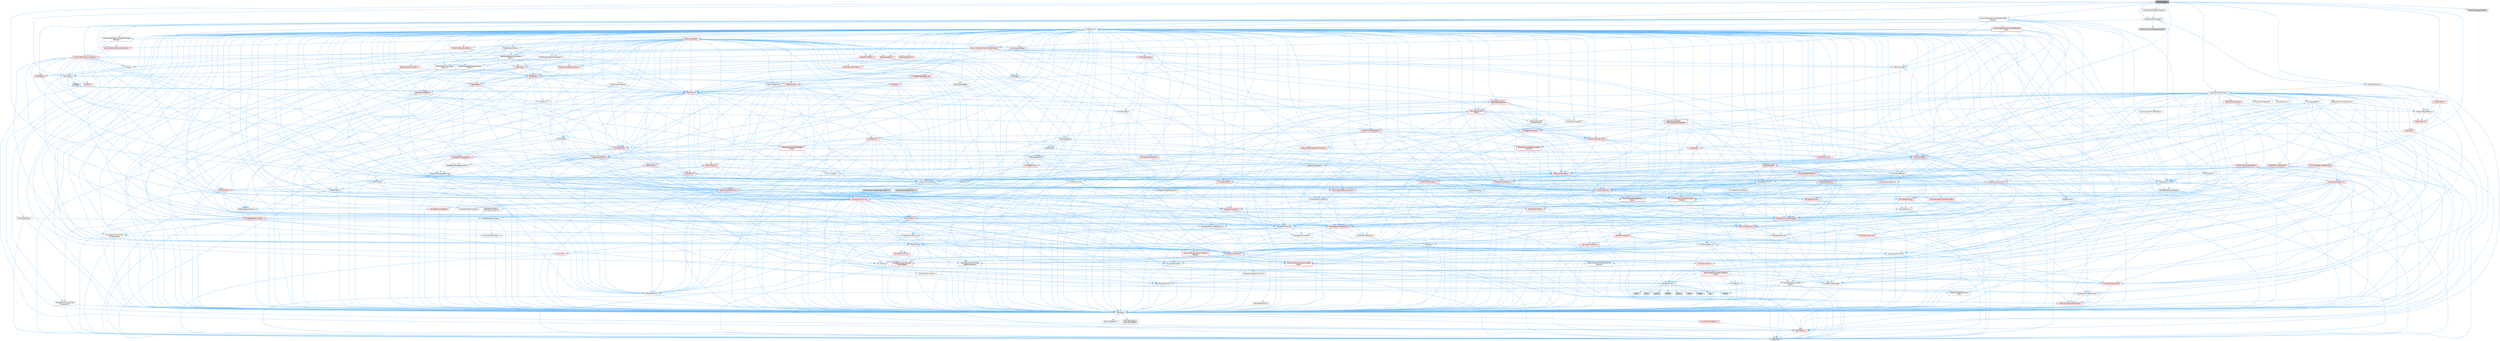 digraph "MeshChange.h"
{
 // INTERACTIVE_SVG=YES
 // LATEX_PDF_SIZE
  bgcolor="transparent";
  edge [fontname=Helvetica,fontsize=10,labelfontname=Helvetica,labelfontsize=10];
  node [fontname=Helvetica,fontsize=10,shape=box,height=0.2,width=0.4];
  Node1 [id="Node000001",label="MeshChange.h",height=0.2,width=0.4,color="gray40", fillcolor="grey60", style="filled", fontcolor="black",tooltip=" "];
  Node1 -> Node2 [id="edge1_Node000001_Node000002",color="steelblue1",style="solid",tooltip=" "];
  Node2 [id="Node000002",label="Changes/MeshRegionChange.h",height=0.2,width=0.4,color="grey40", fillcolor="white", style="filled",URL="$d4/dd7/MeshRegionChange_8h.html",tooltip=" "];
  Node2 -> Node3 [id="edge2_Node000002_Node000003",color="steelblue1",style="solid",tooltip=" "];
  Node3 [id="Node000003",label="InteractiveToolChange.h",height=0.2,width=0.4,color="grey40", fillcolor="white", style="filled",URL="$db/d7a/InteractiveToolChange_8h.html",tooltip=" "];
  Node3 -> Node4 [id="edge3_Node000003_Node000004",color="steelblue1",style="solid",tooltip=" "];
  Node4 [id="Node000004",label="CoreMinimal.h",height=0.2,width=0.4,color="grey40", fillcolor="white", style="filled",URL="$d7/d67/CoreMinimal_8h.html",tooltip=" "];
  Node4 -> Node5 [id="edge4_Node000004_Node000005",color="steelblue1",style="solid",tooltip=" "];
  Node5 [id="Node000005",label="CoreTypes.h",height=0.2,width=0.4,color="grey40", fillcolor="white", style="filled",URL="$dc/dec/CoreTypes_8h.html",tooltip=" "];
  Node5 -> Node6 [id="edge5_Node000005_Node000006",color="steelblue1",style="solid",tooltip=" "];
  Node6 [id="Node000006",label="HAL/Platform.h",height=0.2,width=0.4,color="red", fillcolor="#FFF0F0", style="filled",URL="$d9/dd0/Platform_8h.html",tooltip=" "];
  Node6 -> Node9 [id="edge6_Node000006_Node000009",color="steelblue1",style="solid",tooltip=" "];
  Node9 [id="Node000009",label="type_traits",height=0.2,width=0.4,color="grey60", fillcolor="#E0E0E0", style="filled",tooltip=" "];
  Node5 -> Node16 [id="edge7_Node000005_Node000016",color="steelblue1",style="solid",tooltip=" "];
  Node16 [id="Node000016",label="ProfilingDebugging\l/UMemoryDefines.h",height=0.2,width=0.4,color="grey40", fillcolor="white", style="filled",URL="$d2/da2/UMemoryDefines_8h.html",tooltip=" "];
  Node5 -> Node17 [id="edge8_Node000005_Node000017",color="steelblue1",style="solid",tooltip=" "];
  Node17 [id="Node000017",label="Misc/CoreMiscDefines.h",height=0.2,width=0.4,color="red", fillcolor="#FFF0F0", style="filled",URL="$da/d38/CoreMiscDefines_8h.html",tooltip=" "];
  Node17 -> Node6 [id="edge9_Node000017_Node000006",color="steelblue1",style="solid",tooltip=" "];
  Node5 -> Node18 [id="edge10_Node000005_Node000018",color="steelblue1",style="solid",tooltip=" "];
  Node18 [id="Node000018",label="Misc/CoreDefines.h",height=0.2,width=0.4,color="grey40", fillcolor="white", style="filled",URL="$d3/dd2/CoreDefines_8h.html",tooltip=" "];
  Node4 -> Node19 [id="edge11_Node000004_Node000019",color="steelblue1",style="solid",tooltip=" "];
  Node19 [id="Node000019",label="CoreFwd.h",height=0.2,width=0.4,color="grey40", fillcolor="white", style="filled",URL="$d1/d1e/CoreFwd_8h.html",tooltip=" "];
  Node19 -> Node5 [id="edge12_Node000019_Node000005",color="steelblue1",style="solid",tooltip=" "];
  Node19 -> Node20 [id="edge13_Node000019_Node000020",color="steelblue1",style="solid",tooltip=" "];
  Node20 [id="Node000020",label="Containers/ContainersFwd.h",height=0.2,width=0.4,color="grey40", fillcolor="white", style="filled",URL="$d4/d0a/ContainersFwd_8h.html",tooltip=" "];
  Node20 -> Node6 [id="edge14_Node000020_Node000006",color="steelblue1",style="solid",tooltip=" "];
  Node20 -> Node5 [id="edge15_Node000020_Node000005",color="steelblue1",style="solid",tooltip=" "];
  Node20 -> Node21 [id="edge16_Node000020_Node000021",color="steelblue1",style="solid",tooltip=" "];
  Node21 [id="Node000021",label="Traits/IsContiguousContainer.h",height=0.2,width=0.4,color="red", fillcolor="#FFF0F0", style="filled",URL="$d5/d3c/IsContiguousContainer_8h.html",tooltip=" "];
  Node21 -> Node5 [id="edge17_Node000021_Node000005",color="steelblue1",style="solid",tooltip=" "];
  Node19 -> Node24 [id="edge18_Node000019_Node000024",color="steelblue1",style="solid",tooltip=" "];
  Node24 [id="Node000024",label="Math/MathFwd.h",height=0.2,width=0.4,color="grey40", fillcolor="white", style="filled",URL="$d2/d10/MathFwd_8h.html",tooltip=" "];
  Node24 -> Node6 [id="edge19_Node000024_Node000006",color="steelblue1",style="solid",tooltip=" "];
  Node19 -> Node25 [id="edge20_Node000019_Node000025",color="steelblue1",style="solid",tooltip=" "];
  Node25 [id="Node000025",label="UObject/UObjectHierarchy\lFwd.h",height=0.2,width=0.4,color="grey40", fillcolor="white", style="filled",URL="$d3/d13/UObjectHierarchyFwd_8h.html",tooltip=" "];
  Node4 -> Node25 [id="edge21_Node000004_Node000025",color="steelblue1",style="solid",tooltip=" "];
  Node4 -> Node20 [id="edge22_Node000004_Node000020",color="steelblue1",style="solid",tooltip=" "];
  Node4 -> Node26 [id="edge23_Node000004_Node000026",color="steelblue1",style="solid",tooltip=" "];
  Node26 [id="Node000026",label="Misc/VarArgs.h",height=0.2,width=0.4,color="grey40", fillcolor="white", style="filled",URL="$d5/d6f/VarArgs_8h.html",tooltip=" "];
  Node26 -> Node5 [id="edge24_Node000026_Node000005",color="steelblue1",style="solid",tooltip=" "];
  Node4 -> Node27 [id="edge25_Node000004_Node000027",color="steelblue1",style="solid",tooltip=" "];
  Node27 [id="Node000027",label="Logging/LogVerbosity.h",height=0.2,width=0.4,color="grey40", fillcolor="white", style="filled",URL="$d2/d8f/LogVerbosity_8h.html",tooltip=" "];
  Node27 -> Node5 [id="edge26_Node000027_Node000005",color="steelblue1",style="solid",tooltip=" "];
  Node4 -> Node28 [id="edge27_Node000004_Node000028",color="steelblue1",style="solid",tooltip=" "];
  Node28 [id="Node000028",label="Misc/OutputDevice.h",height=0.2,width=0.4,color="grey40", fillcolor="white", style="filled",URL="$d7/d32/OutputDevice_8h.html",tooltip=" "];
  Node28 -> Node19 [id="edge28_Node000028_Node000019",color="steelblue1",style="solid",tooltip=" "];
  Node28 -> Node5 [id="edge29_Node000028_Node000005",color="steelblue1",style="solid",tooltip=" "];
  Node28 -> Node27 [id="edge30_Node000028_Node000027",color="steelblue1",style="solid",tooltip=" "];
  Node28 -> Node26 [id="edge31_Node000028_Node000026",color="steelblue1",style="solid",tooltip=" "];
  Node28 -> Node29 [id="edge32_Node000028_Node000029",color="steelblue1",style="solid",tooltip=" "];
  Node29 [id="Node000029",label="Templates/IsArrayOrRefOf\lTypeByPredicate.h",height=0.2,width=0.4,color="grey40", fillcolor="white", style="filled",URL="$d6/da1/IsArrayOrRefOfTypeByPredicate_8h.html",tooltip=" "];
  Node29 -> Node5 [id="edge33_Node000029_Node000005",color="steelblue1",style="solid",tooltip=" "];
  Node28 -> Node30 [id="edge34_Node000028_Node000030",color="steelblue1",style="solid",tooltip=" "];
  Node30 [id="Node000030",label="Templates/IsValidVariadic\lFunctionArg.h",height=0.2,width=0.4,color="red", fillcolor="#FFF0F0", style="filled",URL="$d0/dc8/IsValidVariadicFunctionArg_8h.html",tooltip=" "];
  Node30 -> Node5 [id="edge35_Node000030_Node000005",color="steelblue1",style="solid",tooltip=" "];
  Node30 -> Node9 [id="edge36_Node000030_Node000009",color="steelblue1",style="solid",tooltip=" "];
  Node28 -> Node32 [id="edge37_Node000028_Node000032",color="steelblue1",style="solid",tooltip=" "];
  Node32 [id="Node000032",label="Traits/IsCharEncodingCompatible\lWith.h",height=0.2,width=0.4,color="red", fillcolor="#FFF0F0", style="filled",URL="$df/dd1/IsCharEncodingCompatibleWith_8h.html",tooltip=" "];
  Node32 -> Node9 [id="edge38_Node000032_Node000009",color="steelblue1",style="solid",tooltip=" "];
  Node4 -> Node34 [id="edge39_Node000004_Node000034",color="steelblue1",style="solid",tooltip=" "];
  Node34 [id="Node000034",label="HAL/PlatformCrt.h",height=0.2,width=0.4,color="grey40", fillcolor="white", style="filled",URL="$d8/d75/PlatformCrt_8h.html",tooltip=" "];
  Node34 -> Node35 [id="edge40_Node000034_Node000035",color="steelblue1",style="solid",tooltip=" "];
  Node35 [id="Node000035",label="new",height=0.2,width=0.4,color="grey60", fillcolor="#E0E0E0", style="filled",tooltip=" "];
  Node34 -> Node36 [id="edge41_Node000034_Node000036",color="steelblue1",style="solid",tooltip=" "];
  Node36 [id="Node000036",label="wchar.h",height=0.2,width=0.4,color="grey60", fillcolor="#E0E0E0", style="filled",tooltip=" "];
  Node34 -> Node37 [id="edge42_Node000034_Node000037",color="steelblue1",style="solid",tooltip=" "];
  Node37 [id="Node000037",label="stddef.h",height=0.2,width=0.4,color="grey60", fillcolor="#E0E0E0", style="filled",tooltip=" "];
  Node34 -> Node38 [id="edge43_Node000034_Node000038",color="steelblue1",style="solid",tooltip=" "];
  Node38 [id="Node000038",label="stdlib.h",height=0.2,width=0.4,color="grey60", fillcolor="#E0E0E0", style="filled",tooltip=" "];
  Node34 -> Node39 [id="edge44_Node000034_Node000039",color="steelblue1",style="solid",tooltip=" "];
  Node39 [id="Node000039",label="stdio.h",height=0.2,width=0.4,color="grey60", fillcolor="#E0E0E0", style="filled",tooltip=" "];
  Node34 -> Node40 [id="edge45_Node000034_Node000040",color="steelblue1",style="solid",tooltip=" "];
  Node40 [id="Node000040",label="stdarg.h",height=0.2,width=0.4,color="grey60", fillcolor="#E0E0E0", style="filled",tooltip=" "];
  Node34 -> Node41 [id="edge46_Node000034_Node000041",color="steelblue1",style="solid",tooltip=" "];
  Node41 [id="Node000041",label="math.h",height=0.2,width=0.4,color="grey60", fillcolor="#E0E0E0", style="filled",tooltip=" "];
  Node34 -> Node42 [id="edge47_Node000034_Node000042",color="steelblue1",style="solid",tooltip=" "];
  Node42 [id="Node000042",label="float.h",height=0.2,width=0.4,color="grey60", fillcolor="#E0E0E0", style="filled",tooltip=" "];
  Node34 -> Node43 [id="edge48_Node000034_Node000043",color="steelblue1",style="solid",tooltip=" "];
  Node43 [id="Node000043",label="string.h",height=0.2,width=0.4,color="grey60", fillcolor="#E0E0E0", style="filled",tooltip=" "];
  Node4 -> Node44 [id="edge49_Node000004_Node000044",color="steelblue1",style="solid",tooltip=" "];
  Node44 [id="Node000044",label="HAL/PlatformMisc.h",height=0.2,width=0.4,color="red", fillcolor="#FFF0F0", style="filled",URL="$d0/df5/PlatformMisc_8h.html",tooltip=" "];
  Node44 -> Node5 [id="edge50_Node000044_Node000005",color="steelblue1",style="solid",tooltip=" "];
  Node44 -> Node45 [id="edge51_Node000044_Node000045",color="steelblue1",style="solid",tooltip=" "];
  Node45 [id="Node000045",label="GenericPlatform/GenericPlatform\lMisc.h",height=0.2,width=0.4,color="red", fillcolor="#FFF0F0", style="filled",URL="$db/d9a/GenericPlatformMisc_8h.html",tooltip=" "];
  Node45 -> Node46 [id="edge52_Node000045_Node000046",color="steelblue1",style="solid",tooltip=" "];
  Node46 [id="Node000046",label="Containers/StringFwd.h",height=0.2,width=0.4,color="red", fillcolor="#FFF0F0", style="filled",URL="$df/d37/StringFwd_8h.html",tooltip=" "];
  Node46 -> Node5 [id="edge53_Node000046_Node000005",color="steelblue1",style="solid",tooltip=" "];
  Node46 -> Node21 [id="edge54_Node000046_Node000021",color="steelblue1",style="solid",tooltip=" "];
  Node45 -> Node19 [id="edge55_Node000045_Node000019",color="steelblue1",style="solid",tooltip=" "];
  Node45 -> Node5 [id="edge56_Node000045_Node000005",color="steelblue1",style="solid",tooltip=" "];
  Node45 -> Node34 [id="edge57_Node000045_Node000034",color="steelblue1",style="solid",tooltip=" "];
  Node45 -> Node49 [id="edge58_Node000045_Node000049",color="steelblue1",style="solid",tooltip=" "];
  Node49 [id="Node000049",label="Math/NumericLimits.h",height=0.2,width=0.4,color="grey40", fillcolor="white", style="filled",URL="$df/d1b/NumericLimits_8h.html",tooltip=" "];
  Node49 -> Node5 [id="edge59_Node000049_Node000005",color="steelblue1",style="solid",tooltip=" "];
  Node45 -> Node51 [id="edge60_Node000045_Node000051",color="steelblue1",style="solid",tooltip=" "];
  Node51 [id="Node000051",label="Misc/EnumClassFlags.h",height=0.2,width=0.4,color="grey40", fillcolor="white", style="filled",URL="$d8/de7/EnumClassFlags_8h.html",tooltip=" "];
  Node4 -> Node63 [id="edge61_Node000004_Node000063",color="steelblue1",style="solid",tooltip=" "];
  Node63 [id="Node000063",label="Misc/AssertionMacros.h",height=0.2,width=0.4,color="red", fillcolor="#FFF0F0", style="filled",URL="$d0/dfa/AssertionMacros_8h.html",tooltip=" "];
  Node63 -> Node5 [id="edge62_Node000063_Node000005",color="steelblue1",style="solid",tooltip=" "];
  Node63 -> Node6 [id="edge63_Node000063_Node000006",color="steelblue1",style="solid",tooltip=" "];
  Node63 -> Node44 [id="edge64_Node000063_Node000044",color="steelblue1",style="solid",tooltip=" "];
  Node63 -> Node64 [id="edge65_Node000063_Node000064",color="steelblue1",style="solid",tooltip=" "];
  Node64 [id="Node000064",label="Templates/EnableIf.h",height=0.2,width=0.4,color="grey40", fillcolor="white", style="filled",URL="$d7/d60/EnableIf_8h.html",tooltip=" "];
  Node64 -> Node5 [id="edge66_Node000064_Node000005",color="steelblue1",style="solid",tooltip=" "];
  Node63 -> Node29 [id="edge67_Node000063_Node000029",color="steelblue1",style="solid",tooltip=" "];
  Node63 -> Node30 [id="edge68_Node000063_Node000030",color="steelblue1",style="solid",tooltip=" "];
  Node63 -> Node32 [id="edge69_Node000063_Node000032",color="steelblue1",style="solid",tooltip=" "];
  Node63 -> Node26 [id="edge70_Node000063_Node000026",color="steelblue1",style="solid",tooltip=" "];
  Node4 -> Node72 [id="edge71_Node000004_Node000072",color="steelblue1",style="solid",tooltip=" "];
  Node72 [id="Node000072",label="Templates/IsPointer.h",height=0.2,width=0.4,color="grey40", fillcolor="white", style="filled",URL="$d7/d05/IsPointer_8h.html",tooltip=" "];
  Node72 -> Node5 [id="edge72_Node000072_Node000005",color="steelblue1",style="solid",tooltip=" "];
  Node4 -> Node73 [id="edge73_Node000004_Node000073",color="steelblue1",style="solid",tooltip=" "];
  Node73 [id="Node000073",label="HAL/PlatformMemory.h",height=0.2,width=0.4,color="red", fillcolor="#FFF0F0", style="filled",URL="$de/d68/PlatformMemory_8h.html",tooltip=" "];
  Node73 -> Node5 [id="edge74_Node000073_Node000005",color="steelblue1",style="solid",tooltip=" "];
  Node4 -> Node56 [id="edge75_Node000004_Node000056",color="steelblue1",style="solid",tooltip=" "];
  Node56 [id="Node000056",label="HAL/PlatformAtomics.h",height=0.2,width=0.4,color="red", fillcolor="#FFF0F0", style="filled",URL="$d3/d36/PlatformAtomics_8h.html",tooltip=" "];
  Node56 -> Node5 [id="edge76_Node000056_Node000005",color="steelblue1",style="solid",tooltip=" "];
  Node4 -> Node78 [id="edge77_Node000004_Node000078",color="steelblue1",style="solid",tooltip=" "];
  Node78 [id="Node000078",label="Misc/Exec.h",height=0.2,width=0.4,color="grey40", fillcolor="white", style="filled",URL="$de/ddb/Exec_8h.html",tooltip=" "];
  Node78 -> Node5 [id="edge78_Node000078_Node000005",color="steelblue1",style="solid",tooltip=" "];
  Node78 -> Node63 [id="edge79_Node000078_Node000063",color="steelblue1",style="solid",tooltip=" "];
  Node4 -> Node79 [id="edge80_Node000004_Node000079",color="steelblue1",style="solid",tooltip=" "];
  Node79 [id="Node000079",label="HAL/MemoryBase.h",height=0.2,width=0.4,color="red", fillcolor="#FFF0F0", style="filled",URL="$d6/d9f/MemoryBase_8h.html",tooltip=" "];
  Node79 -> Node5 [id="edge81_Node000079_Node000005",color="steelblue1",style="solid",tooltip=" "];
  Node79 -> Node56 [id="edge82_Node000079_Node000056",color="steelblue1",style="solid",tooltip=" "];
  Node79 -> Node34 [id="edge83_Node000079_Node000034",color="steelblue1",style="solid",tooltip=" "];
  Node79 -> Node78 [id="edge84_Node000079_Node000078",color="steelblue1",style="solid",tooltip=" "];
  Node79 -> Node28 [id="edge85_Node000079_Node000028",color="steelblue1",style="solid",tooltip=" "];
  Node4 -> Node89 [id="edge86_Node000004_Node000089",color="steelblue1",style="solid",tooltip=" "];
  Node89 [id="Node000089",label="HAL/UnrealMemory.h",height=0.2,width=0.4,color="red", fillcolor="#FFF0F0", style="filled",URL="$d9/d96/UnrealMemory_8h.html",tooltip=" "];
  Node89 -> Node5 [id="edge87_Node000089_Node000005",color="steelblue1",style="solid",tooltip=" "];
  Node89 -> Node79 [id="edge88_Node000089_Node000079",color="steelblue1",style="solid",tooltip=" "];
  Node89 -> Node73 [id="edge89_Node000089_Node000073",color="steelblue1",style="solid",tooltip=" "];
  Node89 -> Node72 [id="edge90_Node000089_Node000072",color="steelblue1",style="solid",tooltip=" "];
  Node4 -> Node91 [id="edge91_Node000004_Node000091",color="steelblue1",style="solid",tooltip=" "];
  Node91 [id="Node000091",label="Templates/IsArithmetic.h",height=0.2,width=0.4,color="grey40", fillcolor="white", style="filled",URL="$d2/d5d/IsArithmetic_8h.html",tooltip=" "];
  Node91 -> Node5 [id="edge92_Node000091_Node000005",color="steelblue1",style="solid",tooltip=" "];
  Node4 -> Node85 [id="edge93_Node000004_Node000085",color="steelblue1",style="solid",tooltip=" "];
  Node85 [id="Node000085",label="Templates/AndOrNot.h",height=0.2,width=0.4,color="grey40", fillcolor="white", style="filled",URL="$db/d0a/AndOrNot_8h.html",tooltip=" "];
  Node85 -> Node5 [id="edge94_Node000085_Node000005",color="steelblue1",style="solid",tooltip=" "];
  Node4 -> Node92 [id="edge95_Node000004_Node000092",color="steelblue1",style="solid",tooltip=" "];
  Node92 [id="Node000092",label="Templates/IsPODType.h",height=0.2,width=0.4,color="grey40", fillcolor="white", style="filled",URL="$d7/db1/IsPODType_8h.html",tooltip=" "];
  Node92 -> Node5 [id="edge96_Node000092_Node000005",color="steelblue1",style="solid",tooltip=" "];
  Node4 -> Node93 [id="edge97_Node000004_Node000093",color="steelblue1",style="solid",tooltip=" "];
  Node93 [id="Node000093",label="Templates/IsUECoreType.h",height=0.2,width=0.4,color="grey40", fillcolor="white", style="filled",URL="$d1/db8/IsUECoreType_8h.html",tooltip=" "];
  Node93 -> Node5 [id="edge98_Node000093_Node000005",color="steelblue1",style="solid",tooltip=" "];
  Node93 -> Node9 [id="edge99_Node000093_Node000009",color="steelblue1",style="solid",tooltip=" "];
  Node4 -> Node86 [id="edge100_Node000004_Node000086",color="steelblue1",style="solid",tooltip=" "];
  Node86 [id="Node000086",label="Templates/IsTriviallyCopy\lConstructible.h",height=0.2,width=0.4,color="grey40", fillcolor="white", style="filled",URL="$d3/d78/IsTriviallyCopyConstructible_8h.html",tooltip=" "];
  Node86 -> Node5 [id="edge101_Node000086_Node000005",color="steelblue1",style="solid",tooltip=" "];
  Node86 -> Node9 [id="edge102_Node000086_Node000009",color="steelblue1",style="solid",tooltip=" "];
  Node4 -> Node94 [id="edge103_Node000004_Node000094",color="steelblue1",style="solid",tooltip=" "];
  Node94 [id="Node000094",label="Templates/UnrealTypeTraits.h",height=0.2,width=0.4,color="red", fillcolor="#FFF0F0", style="filled",URL="$d2/d2d/UnrealTypeTraits_8h.html",tooltip=" "];
  Node94 -> Node5 [id="edge104_Node000094_Node000005",color="steelblue1",style="solid",tooltip=" "];
  Node94 -> Node72 [id="edge105_Node000094_Node000072",color="steelblue1",style="solid",tooltip=" "];
  Node94 -> Node63 [id="edge106_Node000094_Node000063",color="steelblue1",style="solid",tooltip=" "];
  Node94 -> Node85 [id="edge107_Node000094_Node000085",color="steelblue1",style="solid",tooltip=" "];
  Node94 -> Node64 [id="edge108_Node000094_Node000064",color="steelblue1",style="solid",tooltip=" "];
  Node94 -> Node91 [id="edge109_Node000094_Node000091",color="steelblue1",style="solid",tooltip=" "];
  Node94 -> Node92 [id="edge110_Node000094_Node000092",color="steelblue1",style="solid",tooltip=" "];
  Node94 -> Node93 [id="edge111_Node000094_Node000093",color="steelblue1",style="solid",tooltip=" "];
  Node94 -> Node86 [id="edge112_Node000094_Node000086",color="steelblue1",style="solid",tooltip=" "];
  Node4 -> Node64 [id="edge113_Node000004_Node000064",color="steelblue1",style="solid",tooltip=" "];
  Node4 -> Node96 [id="edge114_Node000004_Node000096",color="steelblue1",style="solid",tooltip=" "];
  Node96 [id="Node000096",label="Templates/RemoveReference.h",height=0.2,width=0.4,color="grey40", fillcolor="white", style="filled",URL="$da/dbe/RemoveReference_8h.html",tooltip=" "];
  Node96 -> Node5 [id="edge115_Node000096_Node000005",color="steelblue1",style="solid",tooltip=" "];
  Node4 -> Node97 [id="edge116_Node000004_Node000097",color="steelblue1",style="solid",tooltip=" "];
  Node97 [id="Node000097",label="Templates/IntegralConstant.h",height=0.2,width=0.4,color="grey40", fillcolor="white", style="filled",URL="$db/d1b/IntegralConstant_8h.html",tooltip=" "];
  Node97 -> Node5 [id="edge117_Node000097_Node000005",color="steelblue1",style="solid",tooltip=" "];
  Node4 -> Node98 [id="edge118_Node000004_Node000098",color="steelblue1",style="solid",tooltip=" "];
  Node98 [id="Node000098",label="Templates/IsClass.h",height=0.2,width=0.4,color="grey40", fillcolor="white", style="filled",URL="$db/dcb/IsClass_8h.html",tooltip=" "];
  Node98 -> Node5 [id="edge119_Node000098_Node000005",color="steelblue1",style="solid",tooltip=" "];
  Node4 -> Node99 [id="edge120_Node000004_Node000099",color="steelblue1",style="solid",tooltip=" "];
  Node99 [id="Node000099",label="Templates/TypeCompatible\lBytes.h",height=0.2,width=0.4,color="grey40", fillcolor="white", style="filled",URL="$df/d0a/TypeCompatibleBytes_8h.html",tooltip=" "];
  Node99 -> Node5 [id="edge121_Node000099_Node000005",color="steelblue1",style="solid",tooltip=" "];
  Node99 -> Node43 [id="edge122_Node000099_Node000043",color="steelblue1",style="solid",tooltip=" "];
  Node99 -> Node35 [id="edge123_Node000099_Node000035",color="steelblue1",style="solid",tooltip=" "];
  Node99 -> Node9 [id="edge124_Node000099_Node000009",color="steelblue1",style="solid",tooltip=" "];
  Node4 -> Node21 [id="edge125_Node000004_Node000021",color="steelblue1",style="solid",tooltip=" "];
  Node4 -> Node100 [id="edge126_Node000004_Node000100",color="steelblue1",style="solid",tooltip=" "];
  Node100 [id="Node000100",label="Templates/UnrealTemplate.h",height=0.2,width=0.4,color="red", fillcolor="#FFF0F0", style="filled",URL="$d4/d24/UnrealTemplate_8h.html",tooltip=" "];
  Node100 -> Node5 [id="edge127_Node000100_Node000005",color="steelblue1",style="solid",tooltip=" "];
  Node100 -> Node72 [id="edge128_Node000100_Node000072",color="steelblue1",style="solid",tooltip=" "];
  Node100 -> Node89 [id="edge129_Node000100_Node000089",color="steelblue1",style="solid",tooltip=" "];
  Node100 -> Node94 [id="edge130_Node000100_Node000094",color="steelblue1",style="solid",tooltip=" "];
  Node100 -> Node96 [id="edge131_Node000100_Node000096",color="steelblue1",style="solid",tooltip=" "];
  Node100 -> Node66 [id="edge132_Node000100_Node000066",color="steelblue1",style="solid",tooltip=" "];
  Node66 [id="Node000066",label="Templates/Requires.h",height=0.2,width=0.4,color="grey40", fillcolor="white", style="filled",URL="$dc/d96/Requires_8h.html",tooltip=" "];
  Node66 -> Node64 [id="edge133_Node000066_Node000064",color="steelblue1",style="solid",tooltip=" "];
  Node66 -> Node9 [id="edge134_Node000066_Node000009",color="steelblue1",style="solid",tooltip=" "];
  Node100 -> Node99 [id="edge135_Node000100_Node000099",color="steelblue1",style="solid",tooltip=" "];
  Node100 -> Node21 [id="edge136_Node000100_Node000021",color="steelblue1",style="solid",tooltip=" "];
  Node100 -> Node9 [id="edge137_Node000100_Node000009",color="steelblue1",style="solid",tooltip=" "];
  Node4 -> Node49 [id="edge138_Node000004_Node000049",color="steelblue1",style="solid",tooltip=" "];
  Node4 -> Node104 [id="edge139_Node000004_Node000104",color="steelblue1",style="solid",tooltip=" "];
  Node104 [id="Node000104",label="HAL/PlatformMath.h",height=0.2,width=0.4,color="red", fillcolor="#FFF0F0", style="filled",URL="$dc/d53/PlatformMath_8h.html",tooltip=" "];
  Node104 -> Node5 [id="edge140_Node000104_Node000005",color="steelblue1",style="solid",tooltip=" "];
  Node4 -> Node87 [id="edge141_Node000004_Node000087",color="steelblue1",style="solid",tooltip=" "];
  Node87 [id="Node000087",label="Templates/IsTriviallyCopy\lAssignable.h",height=0.2,width=0.4,color="grey40", fillcolor="white", style="filled",URL="$d2/df2/IsTriviallyCopyAssignable_8h.html",tooltip=" "];
  Node87 -> Node5 [id="edge142_Node000087_Node000005",color="steelblue1",style="solid",tooltip=" "];
  Node87 -> Node9 [id="edge143_Node000087_Node000009",color="steelblue1",style="solid",tooltip=" "];
  Node4 -> Node112 [id="edge144_Node000004_Node000112",color="steelblue1",style="solid",tooltip=" "];
  Node112 [id="Node000112",label="Templates/MemoryOps.h",height=0.2,width=0.4,color="red", fillcolor="#FFF0F0", style="filled",URL="$db/dea/MemoryOps_8h.html",tooltip=" "];
  Node112 -> Node5 [id="edge145_Node000112_Node000005",color="steelblue1",style="solid",tooltip=" "];
  Node112 -> Node89 [id="edge146_Node000112_Node000089",color="steelblue1",style="solid",tooltip=" "];
  Node112 -> Node87 [id="edge147_Node000112_Node000087",color="steelblue1",style="solid",tooltip=" "];
  Node112 -> Node86 [id="edge148_Node000112_Node000086",color="steelblue1",style="solid",tooltip=" "];
  Node112 -> Node66 [id="edge149_Node000112_Node000066",color="steelblue1",style="solid",tooltip=" "];
  Node112 -> Node94 [id="edge150_Node000112_Node000094",color="steelblue1",style="solid",tooltip=" "];
  Node112 -> Node35 [id="edge151_Node000112_Node000035",color="steelblue1",style="solid",tooltip=" "];
  Node112 -> Node9 [id="edge152_Node000112_Node000009",color="steelblue1",style="solid",tooltip=" "];
  Node4 -> Node113 [id="edge153_Node000004_Node000113",color="steelblue1",style="solid",tooltip=" "];
  Node113 [id="Node000113",label="Containers/ContainerAllocation\lPolicies.h",height=0.2,width=0.4,color="red", fillcolor="#FFF0F0", style="filled",URL="$d7/dff/ContainerAllocationPolicies_8h.html",tooltip=" "];
  Node113 -> Node5 [id="edge154_Node000113_Node000005",color="steelblue1",style="solid",tooltip=" "];
  Node113 -> Node113 [id="edge155_Node000113_Node000113",color="steelblue1",style="solid",tooltip=" "];
  Node113 -> Node104 [id="edge156_Node000113_Node000104",color="steelblue1",style="solid",tooltip=" "];
  Node113 -> Node89 [id="edge157_Node000113_Node000089",color="steelblue1",style="solid",tooltip=" "];
  Node113 -> Node49 [id="edge158_Node000113_Node000049",color="steelblue1",style="solid",tooltip=" "];
  Node113 -> Node63 [id="edge159_Node000113_Node000063",color="steelblue1",style="solid",tooltip=" "];
  Node113 -> Node112 [id="edge160_Node000113_Node000112",color="steelblue1",style="solid",tooltip=" "];
  Node113 -> Node99 [id="edge161_Node000113_Node000099",color="steelblue1",style="solid",tooltip=" "];
  Node113 -> Node9 [id="edge162_Node000113_Node000009",color="steelblue1",style="solid",tooltip=" "];
  Node4 -> Node116 [id="edge163_Node000004_Node000116",color="steelblue1",style="solid",tooltip=" "];
  Node116 [id="Node000116",label="Templates/IsEnumClass.h",height=0.2,width=0.4,color="grey40", fillcolor="white", style="filled",URL="$d7/d15/IsEnumClass_8h.html",tooltip=" "];
  Node116 -> Node5 [id="edge164_Node000116_Node000005",color="steelblue1",style="solid",tooltip=" "];
  Node116 -> Node85 [id="edge165_Node000116_Node000085",color="steelblue1",style="solid",tooltip=" "];
  Node4 -> Node117 [id="edge166_Node000004_Node000117",color="steelblue1",style="solid",tooltip=" "];
  Node117 [id="Node000117",label="HAL/PlatformProperties.h",height=0.2,width=0.4,color="red", fillcolor="#FFF0F0", style="filled",URL="$d9/db0/PlatformProperties_8h.html",tooltip=" "];
  Node117 -> Node5 [id="edge167_Node000117_Node000005",color="steelblue1",style="solid",tooltip=" "];
  Node4 -> Node120 [id="edge168_Node000004_Node000120",color="steelblue1",style="solid",tooltip=" "];
  Node120 [id="Node000120",label="Misc/EngineVersionBase.h",height=0.2,width=0.4,color="grey40", fillcolor="white", style="filled",URL="$d5/d2b/EngineVersionBase_8h.html",tooltip=" "];
  Node120 -> Node5 [id="edge169_Node000120_Node000005",color="steelblue1",style="solid",tooltip=" "];
  Node4 -> Node121 [id="edge170_Node000004_Node000121",color="steelblue1",style="solid",tooltip=" "];
  Node121 [id="Node000121",label="Internationalization\l/TextNamespaceFwd.h",height=0.2,width=0.4,color="grey40", fillcolor="white", style="filled",URL="$d8/d97/TextNamespaceFwd_8h.html",tooltip=" "];
  Node121 -> Node5 [id="edge171_Node000121_Node000005",color="steelblue1",style="solid",tooltip=" "];
  Node4 -> Node122 [id="edge172_Node000004_Node000122",color="steelblue1",style="solid",tooltip=" "];
  Node122 [id="Node000122",label="Serialization/Archive.h",height=0.2,width=0.4,color="red", fillcolor="#FFF0F0", style="filled",URL="$d7/d3b/Archive_8h.html",tooltip=" "];
  Node122 -> Node19 [id="edge173_Node000122_Node000019",color="steelblue1",style="solid",tooltip=" "];
  Node122 -> Node5 [id="edge174_Node000122_Node000005",color="steelblue1",style="solid",tooltip=" "];
  Node122 -> Node117 [id="edge175_Node000122_Node000117",color="steelblue1",style="solid",tooltip=" "];
  Node122 -> Node121 [id="edge176_Node000122_Node000121",color="steelblue1",style="solid",tooltip=" "];
  Node122 -> Node24 [id="edge177_Node000122_Node000024",color="steelblue1",style="solid",tooltip=" "];
  Node122 -> Node63 [id="edge178_Node000122_Node000063",color="steelblue1",style="solid",tooltip=" "];
  Node122 -> Node120 [id="edge179_Node000122_Node000120",color="steelblue1",style="solid",tooltip=" "];
  Node122 -> Node26 [id="edge180_Node000122_Node000026",color="steelblue1",style="solid",tooltip=" "];
  Node122 -> Node64 [id="edge181_Node000122_Node000064",color="steelblue1",style="solid",tooltip=" "];
  Node122 -> Node29 [id="edge182_Node000122_Node000029",color="steelblue1",style="solid",tooltip=" "];
  Node122 -> Node116 [id="edge183_Node000122_Node000116",color="steelblue1",style="solid",tooltip=" "];
  Node122 -> Node30 [id="edge184_Node000122_Node000030",color="steelblue1",style="solid",tooltip=" "];
  Node122 -> Node100 [id="edge185_Node000122_Node000100",color="steelblue1",style="solid",tooltip=" "];
  Node122 -> Node32 [id="edge186_Node000122_Node000032",color="steelblue1",style="solid",tooltip=" "];
  Node122 -> Node125 [id="edge187_Node000122_Node000125",color="steelblue1",style="solid",tooltip=" "];
  Node125 [id="Node000125",label="UObject/ObjectVersion.h",height=0.2,width=0.4,color="grey40", fillcolor="white", style="filled",URL="$da/d63/ObjectVersion_8h.html",tooltip=" "];
  Node125 -> Node5 [id="edge188_Node000125_Node000005",color="steelblue1",style="solid",tooltip=" "];
  Node4 -> Node126 [id="edge189_Node000004_Node000126",color="steelblue1",style="solid",tooltip=" "];
  Node126 [id="Node000126",label="Templates/Less.h",height=0.2,width=0.4,color="grey40", fillcolor="white", style="filled",URL="$de/dc8/Less_8h.html",tooltip=" "];
  Node126 -> Node5 [id="edge190_Node000126_Node000005",color="steelblue1",style="solid",tooltip=" "];
  Node126 -> Node100 [id="edge191_Node000126_Node000100",color="steelblue1",style="solid",tooltip=" "];
  Node4 -> Node127 [id="edge192_Node000004_Node000127",color="steelblue1",style="solid",tooltip=" "];
  Node127 [id="Node000127",label="Templates/Sorting.h",height=0.2,width=0.4,color="red", fillcolor="#FFF0F0", style="filled",URL="$d3/d9e/Sorting_8h.html",tooltip=" "];
  Node127 -> Node5 [id="edge193_Node000127_Node000005",color="steelblue1",style="solid",tooltip=" "];
  Node127 -> Node104 [id="edge194_Node000127_Node000104",color="steelblue1",style="solid",tooltip=" "];
  Node127 -> Node126 [id="edge195_Node000127_Node000126",color="steelblue1",style="solid",tooltip=" "];
  Node4 -> Node138 [id="edge196_Node000004_Node000138",color="steelblue1",style="solid",tooltip=" "];
  Node138 [id="Node000138",label="Misc/Char.h",height=0.2,width=0.4,color="red", fillcolor="#FFF0F0", style="filled",URL="$d0/d58/Char_8h.html",tooltip=" "];
  Node138 -> Node5 [id="edge197_Node000138_Node000005",color="steelblue1",style="solid",tooltip=" "];
  Node138 -> Node9 [id="edge198_Node000138_Node000009",color="steelblue1",style="solid",tooltip=" "];
  Node4 -> Node141 [id="edge199_Node000004_Node000141",color="steelblue1",style="solid",tooltip=" "];
  Node141 [id="Node000141",label="GenericPlatform/GenericPlatform\lStricmp.h",height=0.2,width=0.4,color="grey40", fillcolor="white", style="filled",URL="$d2/d86/GenericPlatformStricmp_8h.html",tooltip=" "];
  Node141 -> Node5 [id="edge200_Node000141_Node000005",color="steelblue1",style="solid",tooltip=" "];
  Node4 -> Node142 [id="edge201_Node000004_Node000142",color="steelblue1",style="solid",tooltip=" "];
  Node142 [id="Node000142",label="GenericPlatform/GenericPlatform\lString.h",height=0.2,width=0.4,color="red", fillcolor="#FFF0F0", style="filled",URL="$dd/d20/GenericPlatformString_8h.html",tooltip=" "];
  Node142 -> Node5 [id="edge202_Node000142_Node000005",color="steelblue1",style="solid",tooltip=" "];
  Node142 -> Node141 [id="edge203_Node000142_Node000141",color="steelblue1",style="solid",tooltip=" "];
  Node142 -> Node64 [id="edge204_Node000142_Node000064",color="steelblue1",style="solid",tooltip=" "];
  Node142 -> Node32 [id="edge205_Node000142_Node000032",color="steelblue1",style="solid",tooltip=" "];
  Node142 -> Node9 [id="edge206_Node000142_Node000009",color="steelblue1",style="solid",tooltip=" "];
  Node4 -> Node75 [id="edge207_Node000004_Node000075",color="steelblue1",style="solid",tooltip=" "];
  Node75 [id="Node000075",label="HAL/PlatformString.h",height=0.2,width=0.4,color="red", fillcolor="#FFF0F0", style="filled",URL="$db/db5/PlatformString_8h.html",tooltip=" "];
  Node75 -> Node5 [id="edge208_Node000075_Node000005",color="steelblue1",style="solid",tooltip=" "];
  Node4 -> Node145 [id="edge209_Node000004_Node000145",color="steelblue1",style="solid",tooltip=" "];
  Node145 [id="Node000145",label="Misc/CString.h",height=0.2,width=0.4,color="grey40", fillcolor="white", style="filled",URL="$d2/d49/CString_8h.html",tooltip=" "];
  Node145 -> Node5 [id="edge210_Node000145_Node000005",color="steelblue1",style="solid",tooltip=" "];
  Node145 -> Node34 [id="edge211_Node000145_Node000034",color="steelblue1",style="solid",tooltip=" "];
  Node145 -> Node75 [id="edge212_Node000145_Node000075",color="steelblue1",style="solid",tooltip=" "];
  Node145 -> Node63 [id="edge213_Node000145_Node000063",color="steelblue1",style="solid",tooltip=" "];
  Node145 -> Node138 [id="edge214_Node000145_Node000138",color="steelblue1",style="solid",tooltip=" "];
  Node145 -> Node26 [id="edge215_Node000145_Node000026",color="steelblue1",style="solid",tooltip=" "];
  Node145 -> Node29 [id="edge216_Node000145_Node000029",color="steelblue1",style="solid",tooltip=" "];
  Node145 -> Node30 [id="edge217_Node000145_Node000030",color="steelblue1",style="solid",tooltip=" "];
  Node145 -> Node32 [id="edge218_Node000145_Node000032",color="steelblue1",style="solid",tooltip=" "];
  Node4 -> Node146 [id="edge219_Node000004_Node000146",color="steelblue1",style="solid",tooltip=" "];
  Node146 [id="Node000146",label="Misc/Crc.h",height=0.2,width=0.4,color="red", fillcolor="#FFF0F0", style="filled",URL="$d4/dd2/Crc_8h.html",tooltip=" "];
  Node146 -> Node5 [id="edge220_Node000146_Node000005",color="steelblue1",style="solid",tooltip=" "];
  Node146 -> Node75 [id="edge221_Node000146_Node000075",color="steelblue1",style="solid",tooltip=" "];
  Node146 -> Node63 [id="edge222_Node000146_Node000063",color="steelblue1",style="solid",tooltip=" "];
  Node146 -> Node145 [id="edge223_Node000146_Node000145",color="steelblue1",style="solid",tooltip=" "];
  Node146 -> Node138 [id="edge224_Node000146_Node000138",color="steelblue1",style="solid",tooltip=" "];
  Node146 -> Node94 [id="edge225_Node000146_Node000094",color="steelblue1",style="solid",tooltip=" "];
  Node4 -> Node137 [id="edge226_Node000004_Node000137",color="steelblue1",style="solid",tooltip=" "];
  Node137 [id="Node000137",label="Math/UnrealMathUtility.h",height=0.2,width=0.4,color="red", fillcolor="#FFF0F0", style="filled",URL="$db/db8/UnrealMathUtility_8h.html",tooltip=" "];
  Node137 -> Node5 [id="edge227_Node000137_Node000005",color="steelblue1",style="solid",tooltip=" "];
  Node137 -> Node63 [id="edge228_Node000137_Node000063",color="steelblue1",style="solid",tooltip=" "];
  Node137 -> Node104 [id="edge229_Node000137_Node000104",color="steelblue1",style="solid",tooltip=" "];
  Node137 -> Node24 [id="edge230_Node000137_Node000024",color="steelblue1",style="solid",tooltip=" "];
  Node137 -> Node66 [id="edge231_Node000137_Node000066",color="steelblue1",style="solid",tooltip=" "];
  Node4 -> Node147 [id="edge232_Node000004_Node000147",color="steelblue1",style="solid",tooltip=" "];
  Node147 [id="Node000147",label="Containers/UnrealString.h",height=0.2,width=0.4,color="grey40", fillcolor="white", style="filled",URL="$d5/dba/UnrealString_8h.html",tooltip=" "];
  Node147 -> Node148 [id="edge233_Node000147_Node000148",color="steelblue1",style="solid",tooltip=" "];
  Node148 [id="Node000148",label="Containers/UnrealStringIncludes.h.inl",height=0.2,width=0.4,color="grey60", fillcolor="#E0E0E0", style="filled",tooltip=" "];
  Node147 -> Node149 [id="edge234_Node000147_Node000149",color="steelblue1",style="solid",tooltip=" "];
  Node149 [id="Node000149",label="Containers/UnrealString.h.inl",height=0.2,width=0.4,color="grey60", fillcolor="#E0E0E0", style="filled",tooltip=" "];
  Node147 -> Node150 [id="edge235_Node000147_Node000150",color="steelblue1",style="solid",tooltip=" "];
  Node150 [id="Node000150",label="Misc/StringFormatArg.h",height=0.2,width=0.4,color="grey40", fillcolor="white", style="filled",URL="$d2/d16/StringFormatArg_8h.html",tooltip=" "];
  Node150 -> Node20 [id="edge236_Node000150_Node000020",color="steelblue1",style="solid",tooltip=" "];
  Node4 -> Node151 [id="edge237_Node000004_Node000151",color="steelblue1",style="solid",tooltip=" "];
  Node151 [id="Node000151",label="Containers/Array.h",height=0.2,width=0.4,color="red", fillcolor="#FFF0F0", style="filled",URL="$df/dd0/Array_8h.html",tooltip=" "];
  Node151 -> Node5 [id="edge238_Node000151_Node000005",color="steelblue1",style="solid",tooltip=" "];
  Node151 -> Node63 [id="edge239_Node000151_Node000063",color="steelblue1",style="solid",tooltip=" "];
  Node151 -> Node152 [id="edge240_Node000151_Node000152",color="steelblue1",style="solid",tooltip=" "];
  Node152 [id="Node000152",label="Misc/IntrusiveUnsetOptional\lState.h",height=0.2,width=0.4,color="red", fillcolor="#FFF0F0", style="filled",URL="$d2/d0a/IntrusiveUnsetOptionalState_8h.html",tooltip=" "];
  Node151 -> Node89 [id="edge241_Node000151_Node000089",color="steelblue1",style="solid",tooltip=" "];
  Node151 -> Node94 [id="edge242_Node000151_Node000094",color="steelblue1",style="solid",tooltip=" "];
  Node151 -> Node100 [id="edge243_Node000151_Node000100",color="steelblue1",style="solid",tooltip=" "];
  Node151 -> Node113 [id="edge244_Node000151_Node000113",color="steelblue1",style="solid",tooltip=" "];
  Node151 -> Node122 [id="edge245_Node000151_Node000122",color="steelblue1",style="solid",tooltip=" "];
  Node151 -> Node130 [id="edge246_Node000151_Node000130",color="steelblue1",style="solid",tooltip=" "];
  Node130 [id="Node000130",label="Templates/Invoke.h",height=0.2,width=0.4,color="red", fillcolor="#FFF0F0", style="filled",URL="$d7/deb/Invoke_8h.html",tooltip=" "];
  Node130 -> Node5 [id="edge247_Node000130_Node000005",color="steelblue1",style="solid",tooltip=" "];
  Node130 -> Node100 [id="edge248_Node000130_Node000100",color="steelblue1",style="solid",tooltip=" "];
  Node130 -> Node9 [id="edge249_Node000130_Node000009",color="steelblue1",style="solid",tooltip=" "];
  Node151 -> Node126 [id="edge250_Node000151_Node000126",color="steelblue1",style="solid",tooltip=" "];
  Node151 -> Node66 [id="edge251_Node000151_Node000066",color="steelblue1",style="solid",tooltip=" "];
  Node151 -> Node127 [id="edge252_Node000151_Node000127",color="steelblue1",style="solid",tooltip=" "];
  Node151 -> Node174 [id="edge253_Node000151_Node000174",color="steelblue1",style="solid",tooltip=" "];
  Node174 [id="Node000174",label="Templates/AlignmentTemplates.h",height=0.2,width=0.4,color="red", fillcolor="#FFF0F0", style="filled",URL="$dd/d32/AlignmentTemplates_8h.html",tooltip=" "];
  Node174 -> Node5 [id="edge254_Node000174_Node000005",color="steelblue1",style="solid",tooltip=" "];
  Node174 -> Node72 [id="edge255_Node000174_Node000072",color="steelblue1",style="solid",tooltip=" "];
  Node151 -> Node9 [id="edge256_Node000151_Node000009",color="steelblue1",style="solid",tooltip=" "];
  Node4 -> Node175 [id="edge257_Node000004_Node000175",color="steelblue1",style="solid",tooltip=" "];
  Node175 [id="Node000175",label="Misc/FrameNumber.h",height=0.2,width=0.4,color="grey40", fillcolor="white", style="filled",URL="$dd/dbd/FrameNumber_8h.html",tooltip=" "];
  Node175 -> Node5 [id="edge258_Node000175_Node000005",color="steelblue1",style="solid",tooltip=" "];
  Node175 -> Node49 [id="edge259_Node000175_Node000049",color="steelblue1",style="solid",tooltip=" "];
  Node175 -> Node137 [id="edge260_Node000175_Node000137",color="steelblue1",style="solid",tooltip=" "];
  Node175 -> Node64 [id="edge261_Node000175_Node000064",color="steelblue1",style="solid",tooltip=" "];
  Node175 -> Node94 [id="edge262_Node000175_Node000094",color="steelblue1",style="solid",tooltip=" "];
  Node4 -> Node176 [id="edge263_Node000004_Node000176",color="steelblue1",style="solid",tooltip=" "];
  Node176 [id="Node000176",label="Misc/Timespan.h",height=0.2,width=0.4,color="grey40", fillcolor="white", style="filled",URL="$da/dd9/Timespan_8h.html",tooltip=" "];
  Node176 -> Node5 [id="edge264_Node000176_Node000005",color="steelblue1",style="solid",tooltip=" "];
  Node176 -> Node177 [id="edge265_Node000176_Node000177",color="steelblue1",style="solid",tooltip=" "];
  Node177 [id="Node000177",label="Math/Interval.h",height=0.2,width=0.4,color="grey40", fillcolor="white", style="filled",URL="$d1/d55/Interval_8h.html",tooltip=" "];
  Node177 -> Node5 [id="edge266_Node000177_Node000005",color="steelblue1",style="solid",tooltip=" "];
  Node177 -> Node91 [id="edge267_Node000177_Node000091",color="steelblue1",style="solid",tooltip=" "];
  Node177 -> Node94 [id="edge268_Node000177_Node000094",color="steelblue1",style="solid",tooltip=" "];
  Node177 -> Node49 [id="edge269_Node000177_Node000049",color="steelblue1",style="solid",tooltip=" "];
  Node177 -> Node137 [id="edge270_Node000177_Node000137",color="steelblue1",style="solid",tooltip=" "];
  Node176 -> Node137 [id="edge271_Node000176_Node000137",color="steelblue1",style="solid",tooltip=" "];
  Node176 -> Node63 [id="edge272_Node000176_Node000063",color="steelblue1",style="solid",tooltip=" "];
  Node4 -> Node178 [id="edge273_Node000004_Node000178",color="steelblue1",style="solid",tooltip=" "];
  Node178 [id="Node000178",label="Containers/StringConv.h",height=0.2,width=0.4,color="red", fillcolor="#FFF0F0", style="filled",URL="$d3/ddf/StringConv_8h.html",tooltip=" "];
  Node178 -> Node5 [id="edge274_Node000178_Node000005",color="steelblue1",style="solid",tooltip=" "];
  Node178 -> Node63 [id="edge275_Node000178_Node000063",color="steelblue1",style="solid",tooltip=" "];
  Node178 -> Node113 [id="edge276_Node000178_Node000113",color="steelblue1",style="solid",tooltip=" "];
  Node178 -> Node151 [id="edge277_Node000178_Node000151",color="steelblue1",style="solid",tooltip=" "];
  Node178 -> Node145 [id="edge278_Node000178_Node000145",color="steelblue1",style="solid",tooltip=" "];
  Node178 -> Node179 [id="edge279_Node000178_Node000179",color="steelblue1",style="solid",tooltip=" "];
  Node179 [id="Node000179",label="Templates/IsArray.h",height=0.2,width=0.4,color="grey40", fillcolor="white", style="filled",URL="$d8/d8d/IsArray_8h.html",tooltip=" "];
  Node179 -> Node5 [id="edge280_Node000179_Node000005",color="steelblue1",style="solid",tooltip=" "];
  Node178 -> Node100 [id="edge281_Node000178_Node000100",color="steelblue1",style="solid",tooltip=" "];
  Node178 -> Node94 [id="edge282_Node000178_Node000094",color="steelblue1",style="solid",tooltip=" "];
  Node178 -> Node32 [id="edge283_Node000178_Node000032",color="steelblue1",style="solid",tooltip=" "];
  Node178 -> Node21 [id="edge284_Node000178_Node000021",color="steelblue1",style="solid",tooltip=" "];
  Node178 -> Node9 [id="edge285_Node000178_Node000009",color="steelblue1",style="solid",tooltip=" "];
  Node4 -> Node180 [id="edge286_Node000004_Node000180",color="steelblue1",style="solid",tooltip=" "];
  Node180 [id="Node000180",label="UObject/UnrealNames.h",height=0.2,width=0.4,color="red", fillcolor="#FFF0F0", style="filled",URL="$d8/db1/UnrealNames_8h.html",tooltip=" "];
  Node180 -> Node5 [id="edge287_Node000180_Node000005",color="steelblue1",style="solid",tooltip=" "];
  Node4 -> Node182 [id="edge288_Node000004_Node000182",color="steelblue1",style="solid",tooltip=" "];
  Node182 [id="Node000182",label="UObject/NameTypes.h",height=0.2,width=0.4,color="red", fillcolor="#FFF0F0", style="filled",URL="$d6/d35/NameTypes_8h.html",tooltip=" "];
  Node182 -> Node5 [id="edge289_Node000182_Node000005",color="steelblue1",style="solid",tooltip=" "];
  Node182 -> Node63 [id="edge290_Node000182_Node000063",color="steelblue1",style="solid",tooltip=" "];
  Node182 -> Node89 [id="edge291_Node000182_Node000089",color="steelblue1",style="solid",tooltip=" "];
  Node182 -> Node94 [id="edge292_Node000182_Node000094",color="steelblue1",style="solid",tooltip=" "];
  Node182 -> Node100 [id="edge293_Node000182_Node000100",color="steelblue1",style="solid",tooltip=" "];
  Node182 -> Node147 [id="edge294_Node000182_Node000147",color="steelblue1",style="solid",tooltip=" "];
  Node182 -> Node178 [id="edge295_Node000182_Node000178",color="steelblue1",style="solid",tooltip=" "];
  Node182 -> Node46 [id="edge296_Node000182_Node000046",color="steelblue1",style="solid",tooltip=" "];
  Node182 -> Node180 [id="edge297_Node000182_Node000180",color="steelblue1",style="solid",tooltip=" "];
  Node182 -> Node159 [id="edge298_Node000182_Node000159",color="steelblue1",style="solid",tooltip=" "];
  Node159 [id="Node000159",label="Serialization/MemoryLayout.h",height=0.2,width=0.4,color="red", fillcolor="#FFF0F0", style="filled",URL="$d7/d66/MemoryLayout_8h.html",tooltip=" "];
  Node159 -> Node162 [id="edge299_Node000159_Node000162",color="steelblue1",style="solid",tooltip=" "];
  Node162 [id="Node000162",label="Containers/EnumAsByte.h",height=0.2,width=0.4,color="grey40", fillcolor="white", style="filled",URL="$d6/d9a/EnumAsByte_8h.html",tooltip=" "];
  Node162 -> Node5 [id="edge300_Node000162_Node000005",color="steelblue1",style="solid",tooltip=" "];
  Node162 -> Node92 [id="edge301_Node000162_Node000092",color="steelblue1",style="solid",tooltip=" "];
  Node162 -> Node163 [id="edge302_Node000162_Node000163",color="steelblue1",style="solid",tooltip=" "];
  Node163 [id="Node000163",label="Templates/TypeHash.h",height=0.2,width=0.4,color="red", fillcolor="#FFF0F0", style="filled",URL="$d1/d62/TypeHash_8h.html",tooltip=" "];
  Node163 -> Node5 [id="edge303_Node000163_Node000005",color="steelblue1",style="solid",tooltip=" "];
  Node163 -> Node66 [id="edge304_Node000163_Node000066",color="steelblue1",style="solid",tooltip=" "];
  Node163 -> Node146 [id="edge305_Node000163_Node000146",color="steelblue1",style="solid",tooltip=" "];
  Node163 -> Node9 [id="edge306_Node000163_Node000009",color="steelblue1",style="solid",tooltip=" "];
  Node159 -> Node46 [id="edge307_Node000159_Node000046",color="steelblue1",style="solid",tooltip=" "];
  Node159 -> Node89 [id="edge308_Node000159_Node000089",color="steelblue1",style="solid",tooltip=" "];
  Node159 -> Node64 [id="edge309_Node000159_Node000064",color="steelblue1",style="solid",tooltip=" "];
  Node159 -> Node100 [id="edge310_Node000159_Node000100",color="steelblue1",style="solid",tooltip=" "];
  Node182 -> Node152 [id="edge311_Node000182_Node000152",color="steelblue1",style="solid",tooltip=" "];
  Node4 -> Node190 [id="edge312_Node000004_Node000190",color="steelblue1",style="solid",tooltip=" "];
  Node190 [id="Node000190",label="Misc/Parse.h",height=0.2,width=0.4,color="red", fillcolor="#FFF0F0", style="filled",URL="$dc/d71/Parse_8h.html",tooltip=" "];
  Node190 -> Node46 [id="edge313_Node000190_Node000046",color="steelblue1",style="solid",tooltip=" "];
  Node190 -> Node147 [id="edge314_Node000190_Node000147",color="steelblue1",style="solid",tooltip=" "];
  Node190 -> Node5 [id="edge315_Node000190_Node000005",color="steelblue1",style="solid",tooltip=" "];
  Node190 -> Node34 [id="edge316_Node000190_Node000034",color="steelblue1",style="solid",tooltip=" "];
  Node190 -> Node51 [id="edge317_Node000190_Node000051",color="steelblue1",style="solid",tooltip=" "];
  Node190 -> Node191 [id="edge318_Node000190_Node000191",color="steelblue1",style="solid",tooltip=" "];
  Node191 [id="Node000191",label="Templates/Function.h",height=0.2,width=0.4,color="grey40", fillcolor="white", style="filled",URL="$df/df5/Function_8h.html",tooltip=" "];
  Node191 -> Node5 [id="edge319_Node000191_Node000005",color="steelblue1",style="solid",tooltip=" "];
  Node191 -> Node63 [id="edge320_Node000191_Node000063",color="steelblue1",style="solid",tooltip=" "];
  Node191 -> Node152 [id="edge321_Node000191_Node000152",color="steelblue1",style="solid",tooltip=" "];
  Node191 -> Node89 [id="edge322_Node000191_Node000089",color="steelblue1",style="solid",tooltip=" "];
  Node191 -> Node192 [id="edge323_Node000191_Node000192",color="steelblue1",style="solid",tooltip=" "];
  Node192 [id="Node000192",label="Templates/FunctionFwd.h",height=0.2,width=0.4,color="grey40", fillcolor="white", style="filled",URL="$d6/d54/FunctionFwd_8h.html",tooltip=" "];
  Node191 -> Node94 [id="edge324_Node000191_Node000094",color="steelblue1",style="solid",tooltip=" "];
  Node191 -> Node130 [id="edge325_Node000191_Node000130",color="steelblue1",style="solid",tooltip=" "];
  Node191 -> Node100 [id="edge326_Node000191_Node000100",color="steelblue1",style="solid",tooltip=" "];
  Node191 -> Node66 [id="edge327_Node000191_Node000066",color="steelblue1",style="solid",tooltip=" "];
  Node191 -> Node137 [id="edge328_Node000191_Node000137",color="steelblue1",style="solid",tooltip=" "];
  Node191 -> Node35 [id="edge329_Node000191_Node000035",color="steelblue1",style="solid",tooltip=" "];
  Node191 -> Node9 [id="edge330_Node000191_Node000009",color="steelblue1",style="solid",tooltip=" "];
  Node4 -> Node174 [id="edge331_Node000004_Node000174",color="steelblue1",style="solid",tooltip=" "];
  Node4 -> Node193 [id="edge332_Node000004_Node000193",color="steelblue1",style="solid",tooltip=" "];
  Node193 [id="Node000193",label="Misc/StructBuilder.h",height=0.2,width=0.4,color="grey40", fillcolor="white", style="filled",URL="$d9/db3/StructBuilder_8h.html",tooltip=" "];
  Node193 -> Node5 [id="edge333_Node000193_Node000005",color="steelblue1",style="solid",tooltip=" "];
  Node193 -> Node137 [id="edge334_Node000193_Node000137",color="steelblue1",style="solid",tooltip=" "];
  Node193 -> Node174 [id="edge335_Node000193_Node000174",color="steelblue1",style="solid",tooltip=" "];
  Node4 -> Node106 [id="edge336_Node000004_Node000106",color="steelblue1",style="solid",tooltip=" "];
  Node106 [id="Node000106",label="Templates/Decay.h",height=0.2,width=0.4,color="grey40", fillcolor="white", style="filled",URL="$dd/d0f/Decay_8h.html",tooltip=" "];
  Node106 -> Node5 [id="edge337_Node000106_Node000005",color="steelblue1",style="solid",tooltip=" "];
  Node106 -> Node96 [id="edge338_Node000106_Node000096",color="steelblue1",style="solid",tooltip=" "];
  Node106 -> Node9 [id="edge339_Node000106_Node000009",color="steelblue1",style="solid",tooltip=" "];
  Node4 -> Node194 [id="edge340_Node000004_Node000194",color="steelblue1",style="solid",tooltip=" "];
  Node194 [id="Node000194",label="Templates/PointerIsConvertible\lFromTo.h",height=0.2,width=0.4,color="red", fillcolor="#FFF0F0", style="filled",URL="$d6/d65/PointerIsConvertibleFromTo_8h.html",tooltip=" "];
  Node194 -> Node5 [id="edge341_Node000194_Node000005",color="steelblue1",style="solid",tooltip=" "];
  Node194 -> Node9 [id="edge342_Node000194_Node000009",color="steelblue1",style="solid",tooltip=" "];
  Node4 -> Node130 [id="edge343_Node000004_Node000130",color="steelblue1",style="solid",tooltip=" "];
  Node4 -> Node191 [id="edge344_Node000004_Node000191",color="steelblue1",style="solid",tooltip=" "];
  Node4 -> Node163 [id="edge345_Node000004_Node000163",color="steelblue1",style="solid",tooltip=" "];
  Node4 -> Node195 [id="edge346_Node000004_Node000195",color="steelblue1",style="solid",tooltip=" "];
  Node195 [id="Node000195",label="Containers/ScriptArray.h",height=0.2,width=0.4,color="red", fillcolor="#FFF0F0", style="filled",URL="$dc/daf/ScriptArray_8h.html",tooltip=" "];
  Node195 -> Node5 [id="edge347_Node000195_Node000005",color="steelblue1",style="solid",tooltip=" "];
  Node195 -> Node63 [id="edge348_Node000195_Node000063",color="steelblue1",style="solid",tooltip=" "];
  Node195 -> Node89 [id="edge349_Node000195_Node000089",color="steelblue1",style="solid",tooltip=" "];
  Node195 -> Node113 [id="edge350_Node000195_Node000113",color="steelblue1",style="solid",tooltip=" "];
  Node195 -> Node151 [id="edge351_Node000195_Node000151",color="steelblue1",style="solid",tooltip=" "];
  Node4 -> Node196 [id="edge352_Node000004_Node000196",color="steelblue1",style="solid",tooltip=" "];
  Node196 [id="Node000196",label="Containers/BitArray.h",height=0.2,width=0.4,color="red", fillcolor="#FFF0F0", style="filled",URL="$d1/de4/BitArray_8h.html",tooltip=" "];
  Node196 -> Node113 [id="edge353_Node000196_Node000113",color="steelblue1",style="solid",tooltip=" "];
  Node196 -> Node5 [id="edge354_Node000196_Node000005",color="steelblue1",style="solid",tooltip=" "];
  Node196 -> Node56 [id="edge355_Node000196_Node000056",color="steelblue1",style="solid",tooltip=" "];
  Node196 -> Node89 [id="edge356_Node000196_Node000089",color="steelblue1",style="solid",tooltip=" "];
  Node196 -> Node137 [id="edge357_Node000196_Node000137",color="steelblue1",style="solid",tooltip=" "];
  Node196 -> Node63 [id="edge358_Node000196_Node000063",color="steelblue1",style="solid",tooltip=" "];
  Node196 -> Node51 [id="edge359_Node000196_Node000051",color="steelblue1",style="solid",tooltip=" "];
  Node196 -> Node122 [id="edge360_Node000196_Node000122",color="steelblue1",style="solid",tooltip=" "];
  Node196 -> Node159 [id="edge361_Node000196_Node000159",color="steelblue1",style="solid",tooltip=" "];
  Node196 -> Node64 [id="edge362_Node000196_Node000064",color="steelblue1",style="solid",tooltip=" "];
  Node196 -> Node130 [id="edge363_Node000196_Node000130",color="steelblue1",style="solid",tooltip=" "];
  Node196 -> Node100 [id="edge364_Node000196_Node000100",color="steelblue1",style="solid",tooltip=" "];
  Node196 -> Node94 [id="edge365_Node000196_Node000094",color="steelblue1",style="solid",tooltip=" "];
  Node4 -> Node197 [id="edge366_Node000004_Node000197",color="steelblue1",style="solid",tooltip=" "];
  Node197 [id="Node000197",label="Containers/SparseArray.h",height=0.2,width=0.4,color="red", fillcolor="#FFF0F0", style="filled",URL="$d5/dbf/SparseArray_8h.html",tooltip=" "];
  Node197 -> Node5 [id="edge367_Node000197_Node000005",color="steelblue1",style="solid",tooltip=" "];
  Node197 -> Node63 [id="edge368_Node000197_Node000063",color="steelblue1",style="solid",tooltip=" "];
  Node197 -> Node89 [id="edge369_Node000197_Node000089",color="steelblue1",style="solid",tooltip=" "];
  Node197 -> Node94 [id="edge370_Node000197_Node000094",color="steelblue1",style="solid",tooltip=" "];
  Node197 -> Node100 [id="edge371_Node000197_Node000100",color="steelblue1",style="solid",tooltip=" "];
  Node197 -> Node113 [id="edge372_Node000197_Node000113",color="steelblue1",style="solid",tooltip=" "];
  Node197 -> Node126 [id="edge373_Node000197_Node000126",color="steelblue1",style="solid",tooltip=" "];
  Node197 -> Node151 [id="edge374_Node000197_Node000151",color="steelblue1",style="solid",tooltip=" "];
  Node197 -> Node137 [id="edge375_Node000197_Node000137",color="steelblue1",style="solid",tooltip=" "];
  Node197 -> Node195 [id="edge376_Node000197_Node000195",color="steelblue1",style="solid",tooltip=" "];
  Node197 -> Node196 [id="edge377_Node000197_Node000196",color="steelblue1",style="solid",tooltip=" "];
  Node197 -> Node147 [id="edge378_Node000197_Node000147",color="steelblue1",style="solid",tooltip=" "];
  Node197 -> Node152 [id="edge379_Node000197_Node000152",color="steelblue1",style="solid",tooltip=" "];
  Node4 -> Node213 [id="edge380_Node000004_Node000213",color="steelblue1",style="solid",tooltip=" "];
  Node213 [id="Node000213",label="Containers/Set.h",height=0.2,width=0.4,color="red", fillcolor="#FFF0F0", style="filled",URL="$d4/d45/Set_8h.html",tooltip=" "];
  Node213 -> Node113 [id="edge381_Node000213_Node000113",color="steelblue1",style="solid",tooltip=" "];
  Node213 -> Node197 [id="edge382_Node000213_Node000197",color="steelblue1",style="solid",tooltip=" "];
  Node213 -> Node20 [id="edge383_Node000213_Node000020",color="steelblue1",style="solid",tooltip=" "];
  Node213 -> Node137 [id="edge384_Node000213_Node000137",color="steelblue1",style="solid",tooltip=" "];
  Node213 -> Node63 [id="edge385_Node000213_Node000063",color="steelblue1",style="solid",tooltip=" "];
  Node213 -> Node193 [id="edge386_Node000213_Node000193",color="steelblue1",style="solid",tooltip=" "];
  Node213 -> Node191 [id="edge387_Node000213_Node000191",color="steelblue1",style="solid",tooltip=" "];
  Node213 -> Node127 [id="edge388_Node000213_Node000127",color="steelblue1",style="solid",tooltip=" "];
  Node213 -> Node163 [id="edge389_Node000213_Node000163",color="steelblue1",style="solid",tooltip=" "];
  Node213 -> Node100 [id="edge390_Node000213_Node000100",color="steelblue1",style="solid",tooltip=" "];
  Node213 -> Node9 [id="edge391_Node000213_Node000009",color="steelblue1",style="solid",tooltip=" "];
  Node4 -> Node216 [id="edge392_Node000004_Node000216",color="steelblue1",style="solid",tooltip=" "];
  Node216 [id="Node000216",label="Algo/Reverse.h",height=0.2,width=0.4,color="grey40", fillcolor="white", style="filled",URL="$d5/d93/Reverse_8h.html",tooltip=" "];
  Node216 -> Node5 [id="edge393_Node000216_Node000005",color="steelblue1",style="solid",tooltip=" "];
  Node216 -> Node100 [id="edge394_Node000216_Node000100",color="steelblue1",style="solid",tooltip=" "];
  Node4 -> Node217 [id="edge395_Node000004_Node000217",color="steelblue1",style="solid",tooltip=" "];
  Node217 [id="Node000217",label="Containers/Map.h",height=0.2,width=0.4,color="red", fillcolor="#FFF0F0", style="filled",URL="$df/d79/Map_8h.html",tooltip=" "];
  Node217 -> Node5 [id="edge396_Node000217_Node000005",color="steelblue1",style="solid",tooltip=" "];
  Node217 -> Node216 [id="edge397_Node000217_Node000216",color="steelblue1",style="solid",tooltip=" "];
  Node217 -> Node213 [id="edge398_Node000217_Node000213",color="steelblue1",style="solid",tooltip=" "];
  Node217 -> Node147 [id="edge399_Node000217_Node000147",color="steelblue1",style="solid",tooltip=" "];
  Node217 -> Node63 [id="edge400_Node000217_Node000063",color="steelblue1",style="solid",tooltip=" "];
  Node217 -> Node193 [id="edge401_Node000217_Node000193",color="steelblue1",style="solid",tooltip=" "];
  Node217 -> Node191 [id="edge402_Node000217_Node000191",color="steelblue1",style="solid",tooltip=" "];
  Node217 -> Node127 [id="edge403_Node000217_Node000127",color="steelblue1",style="solid",tooltip=" "];
  Node217 -> Node218 [id="edge404_Node000217_Node000218",color="steelblue1",style="solid",tooltip=" "];
  Node218 [id="Node000218",label="Templates/Tuple.h",height=0.2,width=0.4,color="red", fillcolor="#FFF0F0", style="filled",URL="$d2/d4f/Tuple_8h.html",tooltip=" "];
  Node218 -> Node5 [id="edge405_Node000218_Node000005",color="steelblue1",style="solid",tooltip=" "];
  Node218 -> Node100 [id="edge406_Node000218_Node000100",color="steelblue1",style="solid",tooltip=" "];
  Node218 -> Node219 [id="edge407_Node000218_Node000219",color="steelblue1",style="solid",tooltip=" "];
  Node219 [id="Node000219",label="Delegates/IntegerSequence.h",height=0.2,width=0.4,color="grey40", fillcolor="white", style="filled",URL="$d2/dcc/IntegerSequence_8h.html",tooltip=" "];
  Node219 -> Node5 [id="edge408_Node000219_Node000005",color="steelblue1",style="solid",tooltip=" "];
  Node218 -> Node130 [id="edge409_Node000218_Node000130",color="steelblue1",style="solid",tooltip=" "];
  Node218 -> Node159 [id="edge410_Node000218_Node000159",color="steelblue1",style="solid",tooltip=" "];
  Node218 -> Node66 [id="edge411_Node000218_Node000066",color="steelblue1",style="solid",tooltip=" "];
  Node218 -> Node163 [id="edge412_Node000218_Node000163",color="steelblue1",style="solid",tooltip=" "];
  Node218 -> Node9 [id="edge413_Node000218_Node000009",color="steelblue1",style="solid",tooltip=" "];
  Node217 -> Node100 [id="edge414_Node000217_Node000100",color="steelblue1",style="solid",tooltip=" "];
  Node217 -> Node94 [id="edge415_Node000217_Node000094",color="steelblue1",style="solid",tooltip=" "];
  Node217 -> Node9 [id="edge416_Node000217_Node000009",color="steelblue1",style="solid",tooltip=" "];
  Node4 -> Node221 [id="edge417_Node000004_Node000221",color="steelblue1",style="solid",tooltip=" "];
  Node221 [id="Node000221",label="Math/IntPoint.h",height=0.2,width=0.4,color="red", fillcolor="#FFF0F0", style="filled",URL="$d3/df7/IntPoint_8h.html",tooltip=" "];
  Node221 -> Node5 [id="edge418_Node000221_Node000005",color="steelblue1",style="solid",tooltip=" "];
  Node221 -> Node63 [id="edge419_Node000221_Node000063",color="steelblue1",style="solid",tooltip=" "];
  Node221 -> Node190 [id="edge420_Node000221_Node000190",color="steelblue1",style="solid",tooltip=" "];
  Node221 -> Node24 [id="edge421_Node000221_Node000024",color="steelblue1",style="solid",tooltip=" "];
  Node221 -> Node137 [id="edge422_Node000221_Node000137",color="steelblue1",style="solid",tooltip=" "];
  Node221 -> Node147 [id="edge423_Node000221_Node000147",color="steelblue1",style="solid",tooltip=" "];
  Node221 -> Node163 [id="edge424_Node000221_Node000163",color="steelblue1",style="solid",tooltip=" "];
  Node4 -> Node223 [id="edge425_Node000004_Node000223",color="steelblue1",style="solid",tooltip=" "];
  Node223 [id="Node000223",label="Math/IntVector.h",height=0.2,width=0.4,color="red", fillcolor="#FFF0F0", style="filled",URL="$d7/d44/IntVector_8h.html",tooltip=" "];
  Node223 -> Node5 [id="edge426_Node000223_Node000005",color="steelblue1",style="solid",tooltip=" "];
  Node223 -> Node146 [id="edge427_Node000223_Node000146",color="steelblue1",style="solid",tooltip=" "];
  Node223 -> Node190 [id="edge428_Node000223_Node000190",color="steelblue1",style="solid",tooltip=" "];
  Node223 -> Node24 [id="edge429_Node000223_Node000024",color="steelblue1",style="solid",tooltip=" "];
  Node223 -> Node137 [id="edge430_Node000223_Node000137",color="steelblue1",style="solid",tooltip=" "];
  Node223 -> Node147 [id="edge431_Node000223_Node000147",color="steelblue1",style="solid",tooltip=" "];
  Node4 -> Node224 [id="edge432_Node000004_Node000224",color="steelblue1",style="solid",tooltip=" "];
  Node224 [id="Node000224",label="Logging/LogCategory.h",height=0.2,width=0.4,color="grey40", fillcolor="white", style="filled",URL="$d9/d36/LogCategory_8h.html",tooltip=" "];
  Node224 -> Node5 [id="edge433_Node000224_Node000005",color="steelblue1",style="solid",tooltip=" "];
  Node224 -> Node27 [id="edge434_Node000224_Node000027",color="steelblue1",style="solid",tooltip=" "];
  Node224 -> Node182 [id="edge435_Node000224_Node000182",color="steelblue1",style="solid",tooltip=" "];
  Node4 -> Node225 [id="edge436_Node000004_Node000225",color="steelblue1",style="solid",tooltip=" "];
  Node225 [id="Node000225",label="Logging/LogMacros.h",height=0.2,width=0.4,color="red", fillcolor="#FFF0F0", style="filled",URL="$d0/d16/LogMacros_8h.html",tooltip=" "];
  Node225 -> Node147 [id="edge437_Node000225_Node000147",color="steelblue1",style="solid",tooltip=" "];
  Node225 -> Node5 [id="edge438_Node000225_Node000005",color="steelblue1",style="solid",tooltip=" "];
  Node225 -> Node224 [id="edge439_Node000225_Node000224",color="steelblue1",style="solid",tooltip=" "];
  Node225 -> Node27 [id="edge440_Node000225_Node000027",color="steelblue1",style="solid",tooltip=" "];
  Node225 -> Node63 [id="edge441_Node000225_Node000063",color="steelblue1",style="solid",tooltip=" "];
  Node225 -> Node26 [id="edge442_Node000225_Node000026",color="steelblue1",style="solid",tooltip=" "];
  Node225 -> Node64 [id="edge443_Node000225_Node000064",color="steelblue1",style="solid",tooltip=" "];
  Node225 -> Node29 [id="edge444_Node000225_Node000029",color="steelblue1",style="solid",tooltip=" "];
  Node225 -> Node30 [id="edge445_Node000225_Node000030",color="steelblue1",style="solid",tooltip=" "];
  Node225 -> Node32 [id="edge446_Node000225_Node000032",color="steelblue1",style="solid",tooltip=" "];
  Node225 -> Node9 [id="edge447_Node000225_Node000009",color="steelblue1",style="solid",tooltip=" "];
  Node4 -> Node228 [id="edge448_Node000004_Node000228",color="steelblue1",style="solid",tooltip=" "];
  Node228 [id="Node000228",label="Math/Vector2D.h",height=0.2,width=0.4,color="red", fillcolor="#FFF0F0", style="filled",URL="$d3/db0/Vector2D_8h.html",tooltip=" "];
  Node228 -> Node5 [id="edge449_Node000228_Node000005",color="steelblue1",style="solid",tooltip=" "];
  Node228 -> Node24 [id="edge450_Node000228_Node000024",color="steelblue1",style="solid",tooltip=" "];
  Node228 -> Node63 [id="edge451_Node000228_Node000063",color="steelblue1",style="solid",tooltip=" "];
  Node228 -> Node146 [id="edge452_Node000228_Node000146",color="steelblue1",style="solid",tooltip=" "];
  Node228 -> Node137 [id="edge453_Node000228_Node000137",color="steelblue1",style="solid",tooltip=" "];
  Node228 -> Node147 [id="edge454_Node000228_Node000147",color="steelblue1",style="solid",tooltip=" "];
  Node228 -> Node190 [id="edge455_Node000228_Node000190",color="steelblue1",style="solid",tooltip=" "];
  Node228 -> Node221 [id="edge456_Node000228_Node000221",color="steelblue1",style="solid",tooltip=" "];
  Node228 -> Node225 [id="edge457_Node000228_Node000225",color="steelblue1",style="solid",tooltip=" "];
  Node228 -> Node9 [id="edge458_Node000228_Node000009",color="steelblue1",style="solid",tooltip=" "];
  Node4 -> Node232 [id="edge459_Node000004_Node000232",color="steelblue1",style="solid",tooltip=" "];
  Node232 [id="Node000232",label="Math/IntRect.h",height=0.2,width=0.4,color="grey40", fillcolor="white", style="filled",URL="$d7/d53/IntRect_8h.html",tooltip=" "];
  Node232 -> Node5 [id="edge460_Node000232_Node000005",color="steelblue1",style="solid",tooltip=" "];
  Node232 -> Node24 [id="edge461_Node000232_Node000024",color="steelblue1",style="solid",tooltip=" "];
  Node232 -> Node137 [id="edge462_Node000232_Node000137",color="steelblue1",style="solid",tooltip=" "];
  Node232 -> Node147 [id="edge463_Node000232_Node000147",color="steelblue1",style="solid",tooltip=" "];
  Node232 -> Node221 [id="edge464_Node000232_Node000221",color="steelblue1",style="solid",tooltip=" "];
  Node232 -> Node228 [id="edge465_Node000232_Node000228",color="steelblue1",style="solid",tooltip=" "];
  Node4 -> Node233 [id="edge466_Node000004_Node000233",color="steelblue1",style="solid",tooltip=" "];
  Node233 [id="Node000233",label="Misc/ByteSwap.h",height=0.2,width=0.4,color="grey40", fillcolor="white", style="filled",URL="$dc/dd7/ByteSwap_8h.html",tooltip=" "];
  Node233 -> Node5 [id="edge467_Node000233_Node000005",color="steelblue1",style="solid",tooltip=" "];
  Node233 -> Node34 [id="edge468_Node000233_Node000034",color="steelblue1",style="solid",tooltip=" "];
  Node4 -> Node162 [id="edge469_Node000004_Node000162",color="steelblue1",style="solid",tooltip=" "];
  Node4 -> Node234 [id="edge470_Node000004_Node000234",color="steelblue1",style="solid",tooltip=" "];
  Node234 [id="Node000234",label="HAL/PlatformTLS.h",height=0.2,width=0.4,color="red", fillcolor="#FFF0F0", style="filled",URL="$d0/def/PlatformTLS_8h.html",tooltip=" "];
  Node234 -> Node5 [id="edge471_Node000234_Node000005",color="steelblue1",style="solid",tooltip=" "];
  Node4 -> Node237 [id="edge472_Node000004_Node000237",color="steelblue1",style="solid",tooltip=" "];
  Node237 [id="Node000237",label="CoreGlobals.h",height=0.2,width=0.4,color="red", fillcolor="#FFF0F0", style="filled",URL="$d5/d8c/CoreGlobals_8h.html",tooltip=" "];
  Node237 -> Node147 [id="edge473_Node000237_Node000147",color="steelblue1",style="solid",tooltip=" "];
  Node237 -> Node5 [id="edge474_Node000237_Node000005",color="steelblue1",style="solid",tooltip=" "];
  Node237 -> Node234 [id="edge475_Node000237_Node000234",color="steelblue1",style="solid",tooltip=" "];
  Node237 -> Node225 [id="edge476_Node000237_Node000225",color="steelblue1",style="solid",tooltip=" "];
  Node237 -> Node51 [id="edge477_Node000237_Node000051",color="steelblue1",style="solid",tooltip=" "];
  Node237 -> Node28 [id="edge478_Node000237_Node000028",color="steelblue1",style="solid",tooltip=" "];
  Node237 -> Node182 [id="edge479_Node000237_Node000182",color="steelblue1",style="solid",tooltip=" "];
  Node4 -> Node238 [id="edge480_Node000004_Node000238",color="steelblue1",style="solid",tooltip=" "];
  Node238 [id="Node000238",label="Templates/SharedPointer.h",height=0.2,width=0.4,color="red", fillcolor="#FFF0F0", style="filled",URL="$d2/d17/SharedPointer_8h.html",tooltip=" "];
  Node238 -> Node5 [id="edge481_Node000238_Node000005",color="steelblue1",style="solid",tooltip=" "];
  Node238 -> Node152 [id="edge482_Node000238_Node000152",color="steelblue1",style="solid",tooltip=" "];
  Node238 -> Node194 [id="edge483_Node000238_Node000194",color="steelblue1",style="solid",tooltip=" "];
  Node238 -> Node63 [id="edge484_Node000238_Node000063",color="steelblue1",style="solid",tooltip=" "];
  Node238 -> Node89 [id="edge485_Node000238_Node000089",color="steelblue1",style="solid",tooltip=" "];
  Node238 -> Node151 [id="edge486_Node000238_Node000151",color="steelblue1",style="solid",tooltip=" "];
  Node238 -> Node217 [id="edge487_Node000238_Node000217",color="steelblue1",style="solid",tooltip=" "];
  Node238 -> Node237 [id="edge488_Node000238_Node000237",color="steelblue1",style="solid",tooltip=" "];
  Node4 -> Node243 [id="edge489_Node000004_Node000243",color="steelblue1",style="solid",tooltip=" "];
  Node243 [id="Node000243",label="Internationalization\l/CulturePointer.h",height=0.2,width=0.4,color="grey40", fillcolor="white", style="filled",URL="$d6/dbe/CulturePointer_8h.html",tooltip=" "];
  Node243 -> Node5 [id="edge490_Node000243_Node000005",color="steelblue1",style="solid",tooltip=" "];
  Node243 -> Node238 [id="edge491_Node000243_Node000238",color="steelblue1",style="solid",tooltip=" "];
  Node4 -> Node244 [id="edge492_Node000004_Node000244",color="steelblue1",style="solid",tooltip=" "];
  Node244 [id="Node000244",label="UObject/WeakObjectPtrTemplates.h",height=0.2,width=0.4,color="red", fillcolor="#FFF0F0", style="filled",URL="$d8/d3b/WeakObjectPtrTemplates_8h.html",tooltip=" "];
  Node244 -> Node5 [id="edge493_Node000244_Node000005",color="steelblue1",style="solid",tooltip=" "];
  Node244 -> Node66 [id="edge494_Node000244_Node000066",color="steelblue1",style="solid",tooltip=" "];
  Node244 -> Node217 [id="edge495_Node000244_Node000217",color="steelblue1",style="solid",tooltip=" "];
  Node244 -> Node9 [id="edge496_Node000244_Node000009",color="steelblue1",style="solid",tooltip=" "];
  Node4 -> Node247 [id="edge497_Node000004_Node000247",color="steelblue1",style="solid",tooltip=" "];
  Node247 [id="Node000247",label="Delegates/DelegateSettings.h",height=0.2,width=0.4,color="grey40", fillcolor="white", style="filled",URL="$d0/d97/DelegateSettings_8h.html",tooltip=" "];
  Node247 -> Node5 [id="edge498_Node000247_Node000005",color="steelblue1",style="solid",tooltip=" "];
  Node4 -> Node248 [id="edge499_Node000004_Node000248",color="steelblue1",style="solid",tooltip=" "];
  Node248 [id="Node000248",label="Delegates/IDelegateInstance.h",height=0.2,width=0.4,color="grey40", fillcolor="white", style="filled",URL="$d2/d10/IDelegateInstance_8h.html",tooltip=" "];
  Node248 -> Node5 [id="edge500_Node000248_Node000005",color="steelblue1",style="solid",tooltip=" "];
  Node248 -> Node163 [id="edge501_Node000248_Node000163",color="steelblue1",style="solid",tooltip=" "];
  Node248 -> Node182 [id="edge502_Node000248_Node000182",color="steelblue1",style="solid",tooltip=" "];
  Node248 -> Node247 [id="edge503_Node000248_Node000247",color="steelblue1",style="solid",tooltip=" "];
  Node4 -> Node249 [id="edge504_Node000004_Node000249",color="steelblue1",style="solid",tooltip=" "];
  Node249 [id="Node000249",label="Delegates/DelegateBase.h",height=0.2,width=0.4,color="red", fillcolor="#FFF0F0", style="filled",URL="$da/d67/DelegateBase_8h.html",tooltip=" "];
  Node249 -> Node5 [id="edge505_Node000249_Node000005",color="steelblue1",style="solid",tooltip=" "];
  Node249 -> Node113 [id="edge506_Node000249_Node000113",color="steelblue1",style="solid",tooltip=" "];
  Node249 -> Node137 [id="edge507_Node000249_Node000137",color="steelblue1",style="solid",tooltip=" "];
  Node249 -> Node182 [id="edge508_Node000249_Node000182",color="steelblue1",style="solid",tooltip=" "];
  Node249 -> Node247 [id="edge509_Node000249_Node000247",color="steelblue1",style="solid",tooltip=" "];
  Node249 -> Node248 [id="edge510_Node000249_Node000248",color="steelblue1",style="solid",tooltip=" "];
  Node4 -> Node257 [id="edge511_Node000004_Node000257",color="steelblue1",style="solid",tooltip=" "];
  Node257 [id="Node000257",label="Delegates/MulticastDelegate\lBase.h",height=0.2,width=0.4,color="red", fillcolor="#FFF0F0", style="filled",URL="$db/d16/MulticastDelegateBase_8h.html",tooltip=" "];
  Node257 -> Node5 [id="edge512_Node000257_Node000005",color="steelblue1",style="solid",tooltip=" "];
  Node257 -> Node113 [id="edge513_Node000257_Node000113",color="steelblue1",style="solid",tooltip=" "];
  Node257 -> Node151 [id="edge514_Node000257_Node000151",color="steelblue1",style="solid",tooltip=" "];
  Node257 -> Node137 [id="edge515_Node000257_Node000137",color="steelblue1",style="solid",tooltip=" "];
  Node257 -> Node248 [id="edge516_Node000257_Node000248",color="steelblue1",style="solid",tooltip=" "];
  Node257 -> Node249 [id="edge517_Node000257_Node000249",color="steelblue1",style="solid",tooltip=" "];
  Node4 -> Node219 [id="edge518_Node000004_Node000219",color="steelblue1",style="solid",tooltip=" "];
  Node4 -> Node218 [id="edge519_Node000004_Node000218",color="steelblue1",style="solid",tooltip=" "];
  Node4 -> Node258 [id="edge520_Node000004_Node000258",color="steelblue1",style="solid",tooltip=" "];
  Node258 [id="Node000258",label="UObject/ScriptDelegates.h",height=0.2,width=0.4,color="red", fillcolor="#FFF0F0", style="filled",URL="$de/d81/ScriptDelegates_8h.html",tooltip=" "];
  Node258 -> Node151 [id="edge521_Node000258_Node000151",color="steelblue1",style="solid",tooltip=" "];
  Node258 -> Node113 [id="edge522_Node000258_Node000113",color="steelblue1",style="solid",tooltip=" "];
  Node258 -> Node147 [id="edge523_Node000258_Node000147",color="steelblue1",style="solid",tooltip=" "];
  Node258 -> Node63 [id="edge524_Node000258_Node000063",color="steelblue1",style="solid",tooltip=" "];
  Node258 -> Node238 [id="edge525_Node000258_Node000238",color="steelblue1",style="solid",tooltip=" "];
  Node258 -> Node163 [id="edge526_Node000258_Node000163",color="steelblue1",style="solid",tooltip=" "];
  Node258 -> Node94 [id="edge527_Node000258_Node000094",color="steelblue1",style="solid",tooltip=" "];
  Node258 -> Node182 [id="edge528_Node000258_Node000182",color="steelblue1",style="solid",tooltip=" "];
  Node4 -> Node260 [id="edge529_Node000004_Node000260",color="steelblue1",style="solid",tooltip=" "];
  Node260 [id="Node000260",label="Delegates/Delegate.h",height=0.2,width=0.4,color="red", fillcolor="#FFF0F0", style="filled",URL="$d4/d80/Delegate_8h.html",tooltip=" "];
  Node260 -> Node5 [id="edge530_Node000260_Node000005",color="steelblue1",style="solid",tooltip=" "];
  Node260 -> Node63 [id="edge531_Node000260_Node000063",color="steelblue1",style="solid",tooltip=" "];
  Node260 -> Node182 [id="edge532_Node000260_Node000182",color="steelblue1",style="solid",tooltip=" "];
  Node260 -> Node238 [id="edge533_Node000260_Node000238",color="steelblue1",style="solid",tooltip=" "];
  Node260 -> Node244 [id="edge534_Node000260_Node000244",color="steelblue1",style="solid",tooltip=" "];
  Node260 -> Node257 [id="edge535_Node000260_Node000257",color="steelblue1",style="solid",tooltip=" "];
  Node260 -> Node219 [id="edge536_Node000260_Node000219",color="steelblue1",style="solid",tooltip=" "];
  Node4 -> Node265 [id="edge537_Node000004_Node000265",color="steelblue1",style="solid",tooltip=" "];
  Node265 [id="Node000265",label="Internationalization\l/TextLocalizationManager.h",height=0.2,width=0.4,color="red", fillcolor="#FFF0F0", style="filled",URL="$d5/d2e/TextLocalizationManager_8h.html",tooltip=" "];
  Node265 -> Node151 [id="edge538_Node000265_Node000151",color="steelblue1",style="solid",tooltip=" "];
  Node265 -> Node189 [id="edge539_Node000265_Node000189",color="steelblue1",style="solid",tooltip=" "];
  Node189 [id="Node000189",label="Containers/ArrayView.h",height=0.2,width=0.4,color="red", fillcolor="#FFF0F0", style="filled",URL="$d7/df4/ArrayView_8h.html",tooltip=" "];
  Node189 -> Node5 [id="edge540_Node000189_Node000005",color="steelblue1",style="solid",tooltip=" "];
  Node189 -> Node20 [id="edge541_Node000189_Node000020",color="steelblue1",style="solid",tooltip=" "];
  Node189 -> Node63 [id="edge542_Node000189_Node000063",color="steelblue1",style="solid",tooltip=" "];
  Node189 -> Node152 [id="edge543_Node000189_Node000152",color="steelblue1",style="solid",tooltip=" "];
  Node189 -> Node130 [id="edge544_Node000189_Node000130",color="steelblue1",style="solid",tooltip=" "];
  Node189 -> Node94 [id="edge545_Node000189_Node000094",color="steelblue1",style="solid",tooltip=" "];
  Node189 -> Node151 [id="edge546_Node000189_Node000151",color="steelblue1",style="solid",tooltip=" "];
  Node189 -> Node137 [id="edge547_Node000189_Node000137",color="steelblue1",style="solid",tooltip=" "];
  Node189 -> Node9 [id="edge548_Node000189_Node000009",color="steelblue1",style="solid",tooltip=" "];
  Node265 -> Node113 [id="edge549_Node000265_Node000113",color="steelblue1",style="solid",tooltip=" "];
  Node265 -> Node217 [id="edge550_Node000265_Node000217",color="steelblue1",style="solid",tooltip=" "];
  Node265 -> Node213 [id="edge551_Node000265_Node000213",color="steelblue1",style="solid",tooltip=" "];
  Node265 -> Node147 [id="edge552_Node000265_Node000147",color="steelblue1",style="solid",tooltip=" "];
  Node265 -> Node5 [id="edge553_Node000265_Node000005",color="steelblue1",style="solid",tooltip=" "];
  Node265 -> Node260 [id="edge554_Node000265_Node000260",color="steelblue1",style="solid",tooltip=" "];
  Node265 -> Node146 [id="edge555_Node000265_Node000146",color="steelblue1",style="solid",tooltip=" "];
  Node265 -> Node51 [id="edge556_Node000265_Node000051",color="steelblue1",style="solid",tooltip=" "];
  Node265 -> Node191 [id="edge557_Node000265_Node000191",color="steelblue1",style="solid",tooltip=" "];
  Node265 -> Node238 [id="edge558_Node000265_Node000238",color="steelblue1",style="solid",tooltip=" "];
  Node4 -> Node206 [id="edge559_Node000004_Node000206",color="steelblue1",style="solid",tooltip=" "];
  Node206 [id="Node000206",label="Misc/Optional.h",height=0.2,width=0.4,color="red", fillcolor="#FFF0F0", style="filled",URL="$d2/dae/Optional_8h.html",tooltip=" "];
  Node206 -> Node5 [id="edge560_Node000206_Node000005",color="steelblue1",style="solid",tooltip=" "];
  Node206 -> Node63 [id="edge561_Node000206_Node000063",color="steelblue1",style="solid",tooltip=" "];
  Node206 -> Node152 [id="edge562_Node000206_Node000152",color="steelblue1",style="solid",tooltip=" "];
  Node206 -> Node112 [id="edge563_Node000206_Node000112",color="steelblue1",style="solid",tooltip=" "];
  Node206 -> Node100 [id="edge564_Node000206_Node000100",color="steelblue1",style="solid",tooltip=" "];
  Node206 -> Node122 [id="edge565_Node000206_Node000122",color="steelblue1",style="solid",tooltip=" "];
  Node4 -> Node179 [id="edge566_Node000004_Node000179",color="steelblue1",style="solid",tooltip=" "];
  Node4 -> Node211 [id="edge567_Node000004_Node000211",color="steelblue1",style="solid",tooltip=" "];
  Node211 [id="Node000211",label="Templates/RemoveExtent.h",height=0.2,width=0.4,color="grey40", fillcolor="white", style="filled",URL="$dc/de9/RemoveExtent_8h.html",tooltip=" "];
  Node211 -> Node5 [id="edge568_Node000211_Node000005",color="steelblue1",style="solid",tooltip=" "];
  Node4 -> Node210 [id="edge569_Node000004_Node000210",color="steelblue1",style="solid",tooltip=" "];
  Node210 [id="Node000210",label="Templates/UniquePtr.h",height=0.2,width=0.4,color="grey40", fillcolor="white", style="filled",URL="$de/d1a/UniquePtr_8h.html",tooltip=" "];
  Node210 -> Node5 [id="edge570_Node000210_Node000005",color="steelblue1",style="solid",tooltip=" "];
  Node210 -> Node100 [id="edge571_Node000210_Node000100",color="steelblue1",style="solid",tooltip=" "];
  Node210 -> Node179 [id="edge572_Node000210_Node000179",color="steelblue1",style="solid",tooltip=" "];
  Node210 -> Node211 [id="edge573_Node000210_Node000211",color="steelblue1",style="solid",tooltip=" "];
  Node210 -> Node66 [id="edge574_Node000210_Node000066",color="steelblue1",style="solid",tooltip=" "];
  Node210 -> Node159 [id="edge575_Node000210_Node000159",color="steelblue1",style="solid",tooltip=" "];
  Node210 -> Node9 [id="edge576_Node000210_Node000009",color="steelblue1",style="solid",tooltip=" "];
  Node4 -> Node272 [id="edge577_Node000004_Node000272",color="steelblue1",style="solid",tooltip=" "];
  Node272 [id="Node000272",label="Internationalization\l/Text.h",height=0.2,width=0.4,color="red", fillcolor="#FFF0F0", style="filled",URL="$d6/d35/Text_8h.html",tooltip=" "];
  Node272 -> Node5 [id="edge578_Node000272_Node000005",color="steelblue1",style="solid",tooltip=" "];
  Node272 -> Node56 [id="edge579_Node000272_Node000056",color="steelblue1",style="solid",tooltip=" "];
  Node272 -> Node63 [id="edge580_Node000272_Node000063",color="steelblue1",style="solid",tooltip=" "];
  Node272 -> Node51 [id="edge581_Node000272_Node000051",color="steelblue1",style="solid",tooltip=" "];
  Node272 -> Node94 [id="edge582_Node000272_Node000094",color="steelblue1",style="solid",tooltip=" "];
  Node272 -> Node151 [id="edge583_Node000272_Node000151",color="steelblue1",style="solid",tooltip=" "];
  Node272 -> Node147 [id="edge584_Node000272_Node000147",color="steelblue1",style="solid",tooltip=" "];
  Node272 -> Node162 [id="edge585_Node000272_Node000162",color="steelblue1",style="solid",tooltip=" "];
  Node272 -> Node238 [id="edge586_Node000272_Node000238",color="steelblue1",style="solid",tooltip=" "];
  Node272 -> Node243 [id="edge587_Node000272_Node000243",color="steelblue1",style="solid",tooltip=" "];
  Node272 -> Node265 [id="edge588_Node000272_Node000265",color="steelblue1",style="solid",tooltip=" "];
  Node272 -> Node206 [id="edge589_Node000272_Node000206",color="steelblue1",style="solid",tooltip=" "];
  Node272 -> Node210 [id="edge590_Node000272_Node000210",color="steelblue1",style="solid",tooltip=" "];
  Node272 -> Node66 [id="edge591_Node000272_Node000066",color="steelblue1",style="solid",tooltip=" "];
  Node272 -> Node9 [id="edge592_Node000272_Node000009",color="steelblue1",style="solid",tooltip=" "];
  Node4 -> Node209 [id="edge593_Node000004_Node000209",color="steelblue1",style="solid",tooltip=" "];
  Node209 [id="Node000209",label="Templates/UniqueObj.h",height=0.2,width=0.4,color="grey40", fillcolor="white", style="filled",URL="$da/d95/UniqueObj_8h.html",tooltip=" "];
  Node209 -> Node5 [id="edge594_Node000209_Node000005",color="steelblue1",style="solid",tooltip=" "];
  Node209 -> Node210 [id="edge595_Node000209_Node000210",color="steelblue1",style="solid",tooltip=" "];
  Node4 -> Node278 [id="edge596_Node000004_Node000278",color="steelblue1",style="solid",tooltip=" "];
  Node278 [id="Node000278",label="Internationalization\l/Internationalization.h",height=0.2,width=0.4,color="red", fillcolor="#FFF0F0", style="filled",URL="$da/de4/Internationalization_8h.html",tooltip=" "];
  Node278 -> Node151 [id="edge597_Node000278_Node000151",color="steelblue1",style="solid",tooltip=" "];
  Node278 -> Node147 [id="edge598_Node000278_Node000147",color="steelblue1",style="solid",tooltip=" "];
  Node278 -> Node5 [id="edge599_Node000278_Node000005",color="steelblue1",style="solid",tooltip=" "];
  Node278 -> Node260 [id="edge600_Node000278_Node000260",color="steelblue1",style="solid",tooltip=" "];
  Node278 -> Node243 [id="edge601_Node000278_Node000243",color="steelblue1",style="solid",tooltip=" "];
  Node278 -> Node272 [id="edge602_Node000278_Node000272",color="steelblue1",style="solid",tooltip=" "];
  Node278 -> Node238 [id="edge603_Node000278_Node000238",color="steelblue1",style="solid",tooltip=" "];
  Node278 -> Node218 [id="edge604_Node000278_Node000218",color="steelblue1",style="solid",tooltip=" "];
  Node278 -> Node209 [id="edge605_Node000278_Node000209",color="steelblue1",style="solid",tooltip=" "];
  Node278 -> Node182 [id="edge606_Node000278_Node000182",color="steelblue1",style="solid",tooltip=" "];
  Node4 -> Node279 [id="edge607_Node000004_Node000279",color="steelblue1",style="solid",tooltip=" "];
  Node279 [id="Node000279",label="Math/Vector.h",height=0.2,width=0.4,color="red", fillcolor="#FFF0F0", style="filled",URL="$d6/dbe/Vector_8h.html",tooltip=" "];
  Node279 -> Node5 [id="edge608_Node000279_Node000005",color="steelblue1",style="solid",tooltip=" "];
  Node279 -> Node63 [id="edge609_Node000279_Node000063",color="steelblue1",style="solid",tooltip=" "];
  Node279 -> Node24 [id="edge610_Node000279_Node000024",color="steelblue1",style="solid",tooltip=" "];
  Node279 -> Node49 [id="edge611_Node000279_Node000049",color="steelblue1",style="solid",tooltip=" "];
  Node279 -> Node146 [id="edge612_Node000279_Node000146",color="steelblue1",style="solid",tooltip=" "];
  Node279 -> Node137 [id="edge613_Node000279_Node000137",color="steelblue1",style="solid",tooltip=" "];
  Node279 -> Node147 [id="edge614_Node000279_Node000147",color="steelblue1",style="solid",tooltip=" "];
  Node279 -> Node190 [id="edge615_Node000279_Node000190",color="steelblue1",style="solid",tooltip=" "];
  Node279 -> Node221 [id="edge616_Node000279_Node000221",color="steelblue1",style="solid",tooltip=" "];
  Node279 -> Node225 [id="edge617_Node000279_Node000225",color="steelblue1",style="solid",tooltip=" "];
  Node279 -> Node228 [id="edge618_Node000279_Node000228",color="steelblue1",style="solid",tooltip=" "];
  Node279 -> Node233 [id="edge619_Node000279_Node000233",color="steelblue1",style="solid",tooltip=" "];
  Node279 -> Node272 [id="edge620_Node000279_Node000272",color="steelblue1",style="solid",tooltip=" "];
  Node279 -> Node278 [id="edge621_Node000279_Node000278",color="steelblue1",style="solid",tooltip=" "];
  Node279 -> Node223 [id="edge622_Node000279_Node000223",color="steelblue1",style="solid",tooltip=" "];
  Node279 -> Node282 [id="edge623_Node000279_Node000282",color="steelblue1",style="solid",tooltip=" "];
  Node282 [id="Node000282",label="Math/Axis.h",height=0.2,width=0.4,color="grey40", fillcolor="white", style="filled",URL="$dd/dbb/Axis_8h.html",tooltip=" "];
  Node282 -> Node5 [id="edge624_Node000282_Node000005",color="steelblue1",style="solid",tooltip=" "];
  Node279 -> Node159 [id="edge625_Node000279_Node000159",color="steelblue1",style="solid",tooltip=" "];
  Node279 -> Node125 [id="edge626_Node000279_Node000125",color="steelblue1",style="solid",tooltip=" "];
  Node279 -> Node9 [id="edge627_Node000279_Node000009",color="steelblue1",style="solid",tooltip=" "];
  Node4 -> Node283 [id="edge628_Node000004_Node000283",color="steelblue1",style="solid",tooltip=" "];
  Node283 [id="Node000283",label="Math/Vector4.h",height=0.2,width=0.4,color="red", fillcolor="#FFF0F0", style="filled",URL="$d7/d36/Vector4_8h.html",tooltip=" "];
  Node283 -> Node5 [id="edge629_Node000283_Node000005",color="steelblue1",style="solid",tooltip=" "];
  Node283 -> Node146 [id="edge630_Node000283_Node000146",color="steelblue1",style="solid",tooltip=" "];
  Node283 -> Node24 [id="edge631_Node000283_Node000024",color="steelblue1",style="solid",tooltip=" "];
  Node283 -> Node137 [id="edge632_Node000283_Node000137",color="steelblue1",style="solid",tooltip=" "];
  Node283 -> Node147 [id="edge633_Node000283_Node000147",color="steelblue1",style="solid",tooltip=" "];
  Node283 -> Node190 [id="edge634_Node000283_Node000190",color="steelblue1",style="solid",tooltip=" "];
  Node283 -> Node225 [id="edge635_Node000283_Node000225",color="steelblue1",style="solid",tooltip=" "];
  Node283 -> Node228 [id="edge636_Node000283_Node000228",color="steelblue1",style="solid",tooltip=" "];
  Node283 -> Node279 [id="edge637_Node000283_Node000279",color="steelblue1",style="solid",tooltip=" "];
  Node283 -> Node159 [id="edge638_Node000283_Node000159",color="steelblue1",style="solid",tooltip=" "];
  Node283 -> Node66 [id="edge639_Node000283_Node000066",color="steelblue1",style="solid",tooltip=" "];
  Node283 -> Node9 [id="edge640_Node000283_Node000009",color="steelblue1",style="solid",tooltip=" "];
  Node4 -> Node284 [id="edge641_Node000004_Node000284",color="steelblue1",style="solid",tooltip=" "];
  Node284 [id="Node000284",label="Math/VectorRegister.h",height=0.2,width=0.4,color="red", fillcolor="#FFF0F0", style="filled",URL="$da/d8b/VectorRegister_8h.html",tooltip=" "];
  Node284 -> Node5 [id="edge642_Node000284_Node000005",color="steelblue1",style="solid",tooltip=" "];
  Node284 -> Node137 [id="edge643_Node000284_Node000137",color="steelblue1",style="solid",tooltip=" "];
  Node4 -> Node289 [id="edge644_Node000004_Node000289",color="steelblue1",style="solid",tooltip=" "];
  Node289 [id="Node000289",label="Math/TwoVectors.h",height=0.2,width=0.4,color="grey40", fillcolor="white", style="filled",URL="$d4/db4/TwoVectors_8h.html",tooltip=" "];
  Node289 -> Node5 [id="edge645_Node000289_Node000005",color="steelblue1",style="solid",tooltip=" "];
  Node289 -> Node63 [id="edge646_Node000289_Node000063",color="steelblue1",style="solid",tooltip=" "];
  Node289 -> Node137 [id="edge647_Node000289_Node000137",color="steelblue1",style="solid",tooltip=" "];
  Node289 -> Node147 [id="edge648_Node000289_Node000147",color="steelblue1",style="solid",tooltip=" "];
  Node289 -> Node279 [id="edge649_Node000289_Node000279",color="steelblue1",style="solid",tooltip=" "];
  Node4 -> Node290 [id="edge650_Node000004_Node000290",color="steelblue1",style="solid",tooltip=" "];
  Node290 [id="Node000290",label="Math/Edge.h",height=0.2,width=0.4,color="grey40", fillcolor="white", style="filled",URL="$d5/de0/Edge_8h.html",tooltip=" "];
  Node290 -> Node5 [id="edge651_Node000290_Node000005",color="steelblue1",style="solid",tooltip=" "];
  Node290 -> Node279 [id="edge652_Node000290_Node000279",color="steelblue1",style="solid",tooltip=" "];
  Node4 -> Node125 [id="edge653_Node000004_Node000125",color="steelblue1",style="solid",tooltip=" "];
  Node4 -> Node291 [id="edge654_Node000004_Node000291",color="steelblue1",style="solid",tooltip=" "];
  Node291 [id="Node000291",label="Math/CapsuleShape.h",height=0.2,width=0.4,color="grey40", fillcolor="white", style="filled",URL="$d3/d36/CapsuleShape_8h.html",tooltip=" "];
  Node291 -> Node5 [id="edge655_Node000291_Node000005",color="steelblue1",style="solid",tooltip=" "];
  Node291 -> Node279 [id="edge656_Node000291_Node000279",color="steelblue1",style="solid",tooltip=" "];
  Node4 -> Node292 [id="edge657_Node000004_Node000292",color="steelblue1",style="solid",tooltip=" "];
  Node292 [id="Node000292",label="Math/Rotator.h",height=0.2,width=0.4,color="red", fillcolor="#FFF0F0", style="filled",URL="$d8/d3a/Rotator_8h.html",tooltip=" "];
  Node292 -> Node5 [id="edge658_Node000292_Node000005",color="steelblue1",style="solid",tooltip=" "];
  Node292 -> Node24 [id="edge659_Node000292_Node000024",color="steelblue1",style="solid",tooltip=" "];
  Node292 -> Node137 [id="edge660_Node000292_Node000137",color="steelblue1",style="solid",tooltip=" "];
  Node292 -> Node147 [id="edge661_Node000292_Node000147",color="steelblue1",style="solid",tooltip=" "];
  Node292 -> Node190 [id="edge662_Node000292_Node000190",color="steelblue1",style="solid",tooltip=" "];
  Node292 -> Node225 [id="edge663_Node000292_Node000225",color="steelblue1",style="solid",tooltip=" "];
  Node292 -> Node279 [id="edge664_Node000292_Node000279",color="steelblue1",style="solid",tooltip=" "];
  Node292 -> Node284 [id="edge665_Node000292_Node000284",color="steelblue1",style="solid",tooltip=" "];
  Node292 -> Node125 [id="edge666_Node000292_Node000125",color="steelblue1",style="solid",tooltip=" "];
  Node4 -> Node293 [id="edge667_Node000004_Node000293",color="steelblue1",style="solid",tooltip=" "];
  Node293 [id="Node000293",label="Misc/DateTime.h",height=0.2,width=0.4,color="red", fillcolor="#FFF0F0", style="filled",URL="$d1/de9/DateTime_8h.html",tooltip=" "];
  Node293 -> Node46 [id="edge668_Node000293_Node000046",color="steelblue1",style="solid",tooltip=" "];
  Node293 -> Node147 [id="edge669_Node000293_Node000147",color="steelblue1",style="solid",tooltip=" "];
  Node293 -> Node5 [id="edge670_Node000293_Node000005",color="steelblue1",style="solid",tooltip=" "];
  Node293 -> Node176 [id="edge671_Node000293_Node000176",color="steelblue1",style="solid",tooltip=" "];
  Node293 -> Node122 [id="edge672_Node000293_Node000122",color="steelblue1",style="solid",tooltip=" "];
  Node293 -> Node163 [id="edge673_Node000293_Node000163",color="steelblue1",style="solid",tooltip=" "];
  Node4 -> Node294 [id="edge674_Node000004_Node000294",color="steelblue1",style="solid",tooltip=" "];
  Node294 [id="Node000294",label="Math/RangeBound.h",height=0.2,width=0.4,color="grey40", fillcolor="white", style="filled",URL="$d7/dd8/RangeBound_8h.html",tooltip=" "];
  Node294 -> Node5 [id="edge675_Node000294_Node000005",color="steelblue1",style="solid",tooltip=" "];
  Node294 -> Node63 [id="edge676_Node000294_Node000063",color="steelblue1",style="solid",tooltip=" "];
  Node294 -> Node163 [id="edge677_Node000294_Node000163",color="steelblue1",style="solid",tooltip=" "];
  Node294 -> Node162 [id="edge678_Node000294_Node000162",color="steelblue1",style="solid",tooltip=" "];
  Node294 -> Node175 [id="edge679_Node000294_Node000175",color="steelblue1",style="solid",tooltip=" "];
  Node294 -> Node293 [id="edge680_Node000294_Node000293",color="steelblue1",style="solid",tooltip=" "];
  Node4 -> Node295 [id="edge681_Node000004_Node000295",color="steelblue1",style="solid",tooltip=" "];
  Node295 [id="Node000295",label="Misc/AutomationEvent.h",height=0.2,width=0.4,color="red", fillcolor="#FFF0F0", style="filled",URL="$d1/d26/AutomationEvent_8h.html",tooltip=" "];
  Node295 -> Node5 [id="edge682_Node000295_Node000005",color="steelblue1",style="solid",tooltip=" "];
  Node295 -> Node293 [id="edge683_Node000295_Node000293",color="steelblue1",style="solid",tooltip=" "];
  Node4 -> Node296 [id="edge684_Node000004_Node000296",color="steelblue1",style="solid",tooltip=" "];
  Node296 [id="Node000296",label="Math/Range.h",height=0.2,width=0.4,color="grey40", fillcolor="white", style="filled",URL="$d9/db6/Range_8h.html",tooltip=" "];
  Node296 -> Node5 [id="edge685_Node000296_Node000005",color="steelblue1",style="solid",tooltip=" "];
  Node296 -> Node151 [id="edge686_Node000296_Node000151",color="steelblue1",style="solid",tooltip=" "];
  Node296 -> Node63 [id="edge687_Node000296_Node000063",color="steelblue1",style="solid",tooltip=" "];
  Node296 -> Node293 [id="edge688_Node000296_Node000293",color="steelblue1",style="solid",tooltip=" "];
  Node296 -> Node294 [id="edge689_Node000296_Node000294",color="steelblue1",style="solid",tooltip=" "];
  Node296 -> Node175 [id="edge690_Node000296_Node000175",color="steelblue1",style="solid",tooltip=" "];
  Node296 -> Node122 [id="edge691_Node000296_Node000122",color="steelblue1",style="solid",tooltip=" "];
  Node4 -> Node297 [id="edge692_Node000004_Node000297",color="steelblue1",style="solid",tooltip=" "];
  Node297 [id="Node000297",label="Math/RangeSet.h",height=0.2,width=0.4,color="grey40", fillcolor="white", style="filled",URL="$dc/d21/RangeSet_8h.html",tooltip=" "];
  Node297 -> Node5 [id="edge693_Node000297_Node000005",color="steelblue1",style="solid",tooltip=" "];
  Node297 -> Node151 [id="edge694_Node000297_Node000151",color="steelblue1",style="solid",tooltip=" "];
  Node297 -> Node296 [id="edge695_Node000297_Node000296",color="steelblue1",style="solid",tooltip=" "];
  Node297 -> Node122 [id="edge696_Node000297_Node000122",color="steelblue1",style="solid",tooltip=" "];
  Node4 -> Node177 [id="edge697_Node000004_Node000177",color="steelblue1",style="solid",tooltip=" "];
  Node4 -> Node298 [id="edge698_Node000004_Node000298",color="steelblue1",style="solid",tooltip=" "];
  Node298 [id="Node000298",label="Math/Box.h",height=0.2,width=0.4,color="red", fillcolor="#FFF0F0", style="filled",URL="$de/d0f/Box_8h.html",tooltip=" "];
  Node298 -> Node5 [id="edge699_Node000298_Node000005",color="steelblue1",style="solid",tooltip=" "];
  Node298 -> Node63 [id="edge700_Node000298_Node000063",color="steelblue1",style="solid",tooltip=" "];
  Node298 -> Node24 [id="edge701_Node000298_Node000024",color="steelblue1",style="solid",tooltip=" "];
  Node298 -> Node137 [id="edge702_Node000298_Node000137",color="steelblue1",style="solid",tooltip=" "];
  Node298 -> Node147 [id="edge703_Node000298_Node000147",color="steelblue1",style="solid",tooltip=" "];
  Node298 -> Node279 [id="edge704_Node000298_Node000279",color="steelblue1",style="solid",tooltip=" "];
  Node4 -> Node308 [id="edge705_Node000004_Node000308",color="steelblue1",style="solid",tooltip=" "];
  Node308 [id="Node000308",label="Math/Box2D.h",height=0.2,width=0.4,color="red", fillcolor="#FFF0F0", style="filled",URL="$d3/d1c/Box2D_8h.html",tooltip=" "];
  Node308 -> Node151 [id="edge706_Node000308_Node000151",color="steelblue1",style="solid",tooltip=" "];
  Node308 -> Node147 [id="edge707_Node000308_Node000147",color="steelblue1",style="solid",tooltip=" "];
  Node308 -> Node5 [id="edge708_Node000308_Node000005",color="steelblue1",style="solid",tooltip=" "];
  Node308 -> Node24 [id="edge709_Node000308_Node000024",color="steelblue1",style="solid",tooltip=" "];
  Node308 -> Node137 [id="edge710_Node000308_Node000137",color="steelblue1",style="solid",tooltip=" "];
  Node308 -> Node228 [id="edge711_Node000308_Node000228",color="steelblue1",style="solid",tooltip=" "];
  Node308 -> Node63 [id="edge712_Node000308_Node000063",color="steelblue1",style="solid",tooltip=" "];
  Node308 -> Node122 [id="edge713_Node000308_Node000122",color="steelblue1",style="solid",tooltip=" "];
  Node308 -> Node93 [id="edge714_Node000308_Node000093",color="steelblue1",style="solid",tooltip=" "];
  Node308 -> Node94 [id="edge715_Node000308_Node000094",color="steelblue1",style="solid",tooltip=" "];
  Node308 -> Node182 [id="edge716_Node000308_Node000182",color="steelblue1",style="solid",tooltip=" "];
  Node308 -> Node180 [id="edge717_Node000308_Node000180",color="steelblue1",style="solid",tooltip=" "];
  Node4 -> Node309 [id="edge718_Node000004_Node000309",color="steelblue1",style="solid",tooltip=" "];
  Node309 [id="Node000309",label="Math/BoxSphereBounds.h",height=0.2,width=0.4,color="red", fillcolor="#FFF0F0", style="filled",URL="$d3/d0a/BoxSphereBounds_8h.html",tooltip=" "];
  Node309 -> Node5 [id="edge719_Node000309_Node000005",color="steelblue1",style="solid",tooltip=" "];
  Node309 -> Node24 [id="edge720_Node000309_Node000024",color="steelblue1",style="solid",tooltip=" "];
  Node309 -> Node137 [id="edge721_Node000309_Node000137",color="steelblue1",style="solid",tooltip=" "];
  Node309 -> Node147 [id="edge722_Node000309_Node000147",color="steelblue1",style="solid",tooltip=" "];
  Node309 -> Node225 [id="edge723_Node000309_Node000225",color="steelblue1",style="solid",tooltip=" "];
  Node309 -> Node279 [id="edge724_Node000309_Node000279",color="steelblue1",style="solid",tooltip=" "];
  Node309 -> Node298 [id="edge725_Node000309_Node000298",color="steelblue1",style="solid",tooltip=" "];
  Node4 -> Node310 [id="edge726_Node000004_Node000310",color="steelblue1",style="solid",tooltip=" "];
  Node310 [id="Node000310",label="Math/OrientedBox.h",height=0.2,width=0.4,color="grey40", fillcolor="white", style="filled",URL="$d6/db1/OrientedBox_8h.html",tooltip=" "];
  Node310 -> Node5 [id="edge727_Node000310_Node000005",color="steelblue1",style="solid",tooltip=" "];
  Node310 -> Node279 [id="edge728_Node000310_Node000279",color="steelblue1",style="solid",tooltip=" "];
  Node310 -> Node177 [id="edge729_Node000310_Node000177",color="steelblue1",style="solid",tooltip=" "];
  Node4 -> Node282 [id="edge730_Node000004_Node000282",color="steelblue1",style="solid",tooltip=" "];
  Node4 -> Node300 [id="edge731_Node000004_Node000300",color="steelblue1",style="solid",tooltip=" "];
  Node300 [id="Node000300",label="Math/Matrix.h",height=0.2,width=0.4,color="red", fillcolor="#FFF0F0", style="filled",URL="$d3/db1/Matrix_8h.html",tooltip=" "];
  Node300 -> Node5 [id="edge732_Node000300_Node000005",color="steelblue1",style="solid",tooltip=" "];
  Node300 -> Node89 [id="edge733_Node000300_Node000089",color="steelblue1",style="solid",tooltip=" "];
  Node300 -> Node137 [id="edge734_Node000300_Node000137",color="steelblue1",style="solid",tooltip=" "];
  Node300 -> Node147 [id="edge735_Node000300_Node000147",color="steelblue1",style="solid",tooltip=" "];
  Node300 -> Node24 [id="edge736_Node000300_Node000024",color="steelblue1",style="solid",tooltip=" "];
  Node300 -> Node279 [id="edge737_Node000300_Node000279",color="steelblue1",style="solid",tooltip=" "];
  Node300 -> Node283 [id="edge738_Node000300_Node000283",color="steelblue1",style="solid",tooltip=" "];
  Node300 -> Node292 [id="edge739_Node000300_Node000292",color="steelblue1",style="solid",tooltip=" "];
  Node300 -> Node282 [id="edge740_Node000300_Node000282",color="steelblue1",style="solid",tooltip=" "];
  Node300 -> Node125 [id="edge741_Node000300_Node000125",color="steelblue1",style="solid",tooltip=" "];
  Node300 -> Node9 [id="edge742_Node000300_Node000009",color="steelblue1",style="solid",tooltip=" "];
  Node4 -> Node311 [id="edge743_Node000004_Node000311",color="steelblue1",style="solid",tooltip=" "];
  Node311 [id="Node000311",label="Math/RotationTranslation\lMatrix.h",height=0.2,width=0.4,color="grey40", fillcolor="white", style="filled",URL="$d6/d6f/RotationTranslationMatrix_8h.html",tooltip=" "];
  Node311 -> Node5 [id="edge744_Node000311_Node000005",color="steelblue1",style="solid",tooltip=" "];
  Node311 -> Node137 [id="edge745_Node000311_Node000137",color="steelblue1",style="solid",tooltip=" "];
  Node311 -> Node284 [id="edge746_Node000311_Node000284",color="steelblue1",style="solid",tooltip=" "];
  Node311 -> Node300 [id="edge747_Node000311_Node000300",color="steelblue1",style="solid",tooltip=" "];
  Node4 -> Node312 [id="edge748_Node000004_Node000312",color="steelblue1",style="solid",tooltip=" "];
  Node312 [id="Node000312",label="Math/RotationAboutPointMatrix.h",height=0.2,width=0.4,color="grey40", fillcolor="white", style="filled",URL="$d9/d30/RotationAboutPointMatrix_8h.html",tooltip=" "];
  Node312 -> Node5 [id="edge749_Node000312_Node000005",color="steelblue1",style="solid",tooltip=" "];
  Node312 -> Node279 [id="edge750_Node000312_Node000279",color="steelblue1",style="solid",tooltip=" "];
  Node312 -> Node300 [id="edge751_Node000312_Node000300",color="steelblue1",style="solid",tooltip=" "];
  Node312 -> Node304 [id="edge752_Node000312_Node000304",color="steelblue1",style="solid",tooltip=" "];
  Node304 [id="Node000304",label="Math/Quat.h",height=0.2,width=0.4,color="red", fillcolor="#FFF0F0", style="filled",URL="$d9/de9/Quat_8h.html",tooltip=" "];
  Node304 -> Node5 [id="edge753_Node000304_Node000005",color="steelblue1",style="solid",tooltip=" "];
  Node304 -> Node63 [id="edge754_Node000304_Node000063",color="steelblue1",style="solid",tooltip=" "];
  Node304 -> Node137 [id="edge755_Node000304_Node000137",color="steelblue1",style="solid",tooltip=" "];
  Node304 -> Node147 [id="edge756_Node000304_Node000147",color="steelblue1",style="solid",tooltip=" "];
  Node304 -> Node225 [id="edge757_Node000304_Node000225",color="steelblue1",style="solid",tooltip=" "];
  Node304 -> Node24 [id="edge758_Node000304_Node000024",color="steelblue1",style="solid",tooltip=" "];
  Node304 -> Node279 [id="edge759_Node000304_Node000279",color="steelblue1",style="solid",tooltip=" "];
  Node304 -> Node284 [id="edge760_Node000304_Node000284",color="steelblue1",style="solid",tooltip=" "];
  Node304 -> Node292 [id="edge761_Node000304_Node000292",color="steelblue1",style="solid",tooltip=" "];
  Node304 -> Node300 [id="edge762_Node000304_Node000300",color="steelblue1",style="solid",tooltip=" "];
  Node304 -> Node125 [id="edge763_Node000304_Node000125",color="steelblue1",style="solid",tooltip=" "];
  Node312 -> Node311 [id="edge764_Node000312_Node000311",color="steelblue1",style="solid",tooltip=" "];
  Node4 -> Node313 [id="edge765_Node000004_Node000313",color="steelblue1",style="solid",tooltip=" "];
  Node313 [id="Node000313",label="Math/ScaleRotationTranslation\lMatrix.h",height=0.2,width=0.4,color="grey40", fillcolor="white", style="filled",URL="$db/dbe/ScaleRotationTranslationMatrix_8h.html",tooltip=" "];
  Node313 -> Node5 [id="edge766_Node000313_Node000005",color="steelblue1",style="solid",tooltip=" "];
  Node313 -> Node137 [id="edge767_Node000313_Node000137",color="steelblue1",style="solid",tooltip=" "];
  Node313 -> Node300 [id="edge768_Node000313_Node000300",color="steelblue1",style="solid",tooltip=" "];
  Node4 -> Node314 [id="edge769_Node000004_Node000314",color="steelblue1",style="solid",tooltip=" "];
  Node314 [id="Node000314",label="Math/RotationMatrix.h",height=0.2,width=0.4,color="grey40", fillcolor="white", style="filled",URL="$d9/d6a/RotationMatrix_8h.html",tooltip=" "];
  Node314 -> Node5 [id="edge770_Node000314_Node000005",color="steelblue1",style="solid",tooltip=" "];
  Node314 -> Node279 [id="edge771_Node000314_Node000279",color="steelblue1",style="solid",tooltip=" "];
  Node314 -> Node292 [id="edge772_Node000314_Node000292",color="steelblue1",style="solid",tooltip=" "];
  Node314 -> Node300 [id="edge773_Node000314_Node000300",color="steelblue1",style="solid",tooltip=" "];
  Node314 -> Node311 [id="edge774_Node000314_Node000311",color="steelblue1",style="solid",tooltip=" "];
  Node314 -> Node315 [id="edge775_Node000314_Node000315",color="steelblue1",style="solid",tooltip=" "];
  Node315 [id="Node000315",label="Math/QuatRotationTranslation\lMatrix.h",height=0.2,width=0.4,color="grey40", fillcolor="white", style="filled",URL="$df/d18/QuatRotationTranslationMatrix_8h.html",tooltip=" "];
  Node315 -> Node5 [id="edge776_Node000315_Node000005",color="steelblue1",style="solid",tooltip=" "];
  Node315 -> Node63 [id="edge777_Node000315_Node000063",color="steelblue1",style="solid",tooltip=" "];
  Node315 -> Node279 [id="edge778_Node000315_Node000279",color="steelblue1",style="solid",tooltip=" "];
  Node315 -> Node300 [id="edge779_Node000315_Node000300",color="steelblue1",style="solid",tooltip=" "];
  Node315 -> Node304 [id="edge780_Node000315_Node000304",color="steelblue1",style="solid",tooltip=" "];
  Node4 -> Node304 [id="edge781_Node000004_Node000304",color="steelblue1",style="solid",tooltip=" "];
  Node4 -> Node316 [id="edge782_Node000004_Node000316",color="steelblue1",style="solid",tooltip=" "];
  Node316 [id="Node000316",label="Math/PerspectiveMatrix.h",height=0.2,width=0.4,color="red", fillcolor="#FFF0F0", style="filled",URL="$d8/d26/PerspectiveMatrix_8h.html",tooltip=" "];
  Node316 -> Node5 [id="edge783_Node000316_Node000005",color="steelblue1",style="solid",tooltip=" "];
  Node316 -> Node137 [id="edge784_Node000316_Node000137",color="steelblue1",style="solid",tooltip=" "];
  Node316 -> Node300 [id="edge785_Node000316_Node000300",color="steelblue1",style="solid",tooltip=" "];
  Node4 -> Node317 [id="edge786_Node000004_Node000317",color="steelblue1",style="solid",tooltip=" "];
  Node317 [id="Node000317",label="Math/OrthoMatrix.h",height=0.2,width=0.4,color="red", fillcolor="#FFF0F0", style="filled",URL="$d4/d39/OrthoMatrix_8h.html",tooltip=" "];
  Node317 -> Node5 [id="edge787_Node000317_Node000005",color="steelblue1",style="solid",tooltip=" "];
  Node317 -> Node300 [id="edge788_Node000317_Node000300",color="steelblue1",style="solid",tooltip=" "];
  Node4 -> Node318 [id="edge789_Node000004_Node000318",color="steelblue1",style="solid",tooltip=" "];
  Node318 [id="Node000318",label="Math/TranslationMatrix.h",height=0.2,width=0.4,color="red", fillcolor="#FFF0F0", style="filled",URL="$d1/d34/TranslationMatrix_8h.html",tooltip=" "];
  Node318 -> Node5 [id="edge790_Node000318_Node000005",color="steelblue1",style="solid",tooltip=" "];
  Node318 -> Node279 [id="edge791_Node000318_Node000279",color="steelblue1",style="solid",tooltip=" "];
  Node318 -> Node300 [id="edge792_Node000318_Node000300",color="steelblue1",style="solid",tooltip=" "];
  Node4 -> Node315 [id="edge793_Node000004_Node000315",color="steelblue1",style="solid",tooltip=" "];
  Node4 -> Node319 [id="edge794_Node000004_Node000319",color="steelblue1",style="solid",tooltip=" "];
  Node319 [id="Node000319",label="Math/InverseRotationMatrix.h",height=0.2,width=0.4,color="red", fillcolor="#FFF0F0", style="filled",URL="$d9/db8/InverseRotationMatrix_8h.html",tooltip=" "];
  Node319 -> Node5 [id="edge795_Node000319_Node000005",color="steelblue1",style="solid",tooltip=" "];
  Node319 -> Node137 [id="edge796_Node000319_Node000137",color="steelblue1",style="solid",tooltip=" "];
  Node319 -> Node300 [id="edge797_Node000319_Node000300",color="steelblue1",style="solid",tooltip=" "];
  Node4 -> Node320 [id="edge798_Node000004_Node000320",color="steelblue1",style="solid",tooltip=" "];
  Node320 [id="Node000320",label="Math/ScaleMatrix.h",height=0.2,width=0.4,color="red", fillcolor="#FFF0F0", style="filled",URL="$d5/d4e/ScaleMatrix_8h.html",tooltip=" "];
  Node320 -> Node5 [id="edge799_Node000320_Node000005",color="steelblue1",style="solid",tooltip=" "];
  Node320 -> Node300 [id="edge800_Node000320_Node000300",color="steelblue1",style="solid",tooltip=" "];
  Node4 -> Node321 [id="edge801_Node000004_Node000321",color="steelblue1",style="solid",tooltip=" "];
  Node321 [id="Node000321",label="Math/MirrorMatrix.h",height=0.2,width=0.4,color="red", fillcolor="#FFF0F0", style="filled",URL="$d1/d9d/MirrorMatrix_8h.html",tooltip=" "];
  Node321 -> Node5 [id="edge802_Node000321_Node000005",color="steelblue1",style="solid",tooltip=" "];
  Node321 -> Node300 [id="edge803_Node000321_Node000300",color="steelblue1",style="solid",tooltip=" "];
  Node4 -> Node322 [id="edge804_Node000004_Node000322",color="steelblue1",style="solid",tooltip=" "];
  Node322 [id="Node000322",label="Math/ClipProjectionMatrix.h",height=0.2,width=0.4,color="red", fillcolor="#FFF0F0", style="filled",URL="$db/db6/ClipProjectionMatrix_8h.html",tooltip=" "];
  Node322 -> Node5 [id="edge805_Node000322_Node000005",color="steelblue1",style="solid",tooltip=" "];
  Node322 -> Node300 [id="edge806_Node000322_Node000300",color="steelblue1",style="solid",tooltip=" "];
  Node4 -> Node323 [id="edge807_Node000004_Node000323",color="steelblue1",style="solid",tooltip=" "];
  Node323 [id="Node000323",label="Math/Float32.h",height=0.2,width=0.4,color="grey40", fillcolor="white", style="filled",URL="$d4/d65/Float32_8h.html",tooltip=" "];
  Node323 -> Node5 [id="edge808_Node000323_Node000005",color="steelblue1",style="solid",tooltip=" "];
  Node4 -> Node324 [id="edge809_Node000004_Node000324",color="steelblue1",style="solid",tooltip=" "];
  Node324 [id="Node000324",label="Math/Float16.h",height=0.2,width=0.4,color="grey40", fillcolor="white", style="filled",URL="$d5/d5e/Float16_8h.html",tooltip=" "];
  Node324 -> Node5 [id="edge810_Node000324_Node000005",color="steelblue1",style="solid",tooltip=" "];
  Node324 -> Node122 [id="edge811_Node000324_Node000122",color="steelblue1",style="solid",tooltip=" "];
  Node324 -> Node137 [id="edge812_Node000324_Node000137",color="steelblue1",style="solid",tooltip=" "];
  Node324 -> Node323 [id="edge813_Node000324_Node000323",color="steelblue1",style="solid",tooltip=" "];
  Node324 -> Node159 [id="edge814_Node000324_Node000159",color="steelblue1",style="solid",tooltip=" "];
  Node4 -> Node303 [id="edge815_Node000004_Node000303",color="steelblue1",style="solid",tooltip=" "];
  Node303 [id="Node000303",label="Math/Transform.h",height=0.2,width=0.4,color="red", fillcolor="#FFF0F0", style="filled",URL="$de/d05/Math_2Transform_8h.html",tooltip=" "];
  Node303 -> Node5 [id="edge816_Node000303_Node000005",color="steelblue1",style="solid",tooltip=" "];
  Node303 -> Node24 [id="edge817_Node000303_Node000024",color="steelblue1",style="solid",tooltip=" "];
  Node303 -> Node304 [id="edge818_Node000303_Node000304",color="steelblue1",style="solid",tooltip=" "];
  Node303 -> Node159 [id="edge819_Node000303_Node000159",color="steelblue1",style="solid",tooltip=" "];
  Node303 -> Node93 [id="edge820_Node000303_Node000093",color="steelblue1",style="solid",tooltip=" "];
  Node303 -> Node182 [id="edge821_Node000303_Node000182",color="steelblue1",style="solid",tooltip=" "];
  Node303 -> Node180 [id="edge822_Node000303_Node000180",color="steelblue1",style="solid",tooltip=" "];
  Node4 -> Node325 [id="edge823_Node000004_Node000325",color="steelblue1",style="solid",tooltip=" "];
  Node325 [id="Node000325",label="Math/ConvexHull2d.h",height=0.2,width=0.4,color="grey40", fillcolor="white", style="filled",URL="$d1/de3/ConvexHull2d_8h.html",tooltip=" "];
  Node325 -> Node5 [id="edge824_Node000325_Node000005",color="steelblue1",style="solid",tooltip=" "];
  Node325 -> Node228 [id="edge825_Node000325_Node000228",color="steelblue1",style="solid",tooltip=" "];
  Node325 -> Node279 [id="edge826_Node000325_Node000279",color="steelblue1",style="solid",tooltip=" "];
  Node4 -> Node326 [id="edge827_Node000004_Node000326",color="steelblue1",style="solid",tooltip=" "];
  Node326 [id="Node000326",label="Math/UnrealMath.h",height=0.2,width=0.4,color="red", fillcolor="#FFF0F0", style="filled",URL="$d8/db2/UnrealMath_8h.html",tooltip=" "];
  Node326 -> Node282 [id="edge828_Node000326_Node000282",color="steelblue1",style="solid",tooltip=" "];
  Node326 -> Node298 [id="edge829_Node000326_Node000298",color="steelblue1",style="solid",tooltip=" "];
  Node326 -> Node308 [id="edge830_Node000326_Node000308",color="steelblue1",style="solid",tooltip=" "];
  Node326 -> Node309 [id="edge831_Node000326_Node000309",color="steelblue1",style="solid",tooltip=" "];
  Node326 -> Node291 [id="edge832_Node000326_Node000291",color="steelblue1",style="solid",tooltip=" "];
  Node326 -> Node322 [id="edge833_Node000326_Node000322",color="steelblue1",style="solid",tooltip=" "];
  Node326 -> Node325 [id="edge834_Node000326_Node000325",color="steelblue1",style="solid",tooltip=" "];
  Node326 -> Node290 [id="edge835_Node000326_Node000290",color="steelblue1",style="solid",tooltip=" "];
  Node326 -> Node324 [id="edge836_Node000326_Node000324",color="steelblue1",style="solid",tooltip=" "];
  Node326 -> Node323 [id="edge837_Node000326_Node000323",color="steelblue1",style="solid",tooltip=" "];
  Node326 -> Node221 [id="edge838_Node000326_Node000221",color="steelblue1",style="solid",tooltip=" "];
  Node326 -> Node232 [id="edge839_Node000326_Node000232",color="steelblue1",style="solid",tooltip=" "];
  Node326 -> Node223 [id="edge840_Node000326_Node000223",color="steelblue1",style="solid",tooltip=" "];
  Node326 -> Node177 [id="edge841_Node000326_Node000177",color="steelblue1",style="solid",tooltip=" "];
  Node326 -> Node319 [id="edge842_Node000326_Node000319",color="steelblue1",style="solid",tooltip=" "];
  Node326 -> Node300 [id="edge843_Node000326_Node000300",color="steelblue1",style="solid",tooltip=" "];
  Node326 -> Node321 [id="edge844_Node000326_Node000321",color="steelblue1",style="solid",tooltip=" "];
  Node326 -> Node49 [id="edge845_Node000326_Node000049",color="steelblue1",style="solid",tooltip=" "];
  Node326 -> Node310 [id="edge846_Node000326_Node000310",color="steelblue1",style="solid",tooltip=" "];
  Node326 -> Node317 [id="edge847_Node000326_Node000317",color="steelblue1",style="solid",tooltip=" "];
  Node326 -> Node316 [id="edge848_Node000326_Node000316",color="steelblue1",style="solid",tooltip=" "];
  Node326 -> Node304 [id="edge849_Node000326_Node000304",color="steelblue1",style="solid",tooltip=" "];
  Node326 -> Node315 [id="edge850_Node000326_Node000315",color="steelblue1",style="solid",tooltip=" "];
  Node326 -> Node296 [id="edge851_Node000326_Node000296",color="steelblue1",style="solid",tooltip=" "];
  Node326 -> Node294 [id="edge852_Node000326_Node000294",color="steelblue1",style="solid",tooltip=" "];
  Node326 -> Node297 [id="edge853_Node000326_Node000297",color="steelblue1",style="solid",tooltip=" "];
  Node326 -> Node312 [id="edge854_Node000326_Node000312",color="steelblue1",style="solid",tooltip=" "];
  Node326 -> Node314 [id="edge855_Node000326_Node000314",color="steelblue1",style="solid",tooltip=" "];
  Node326 -> Node311 [id="edge856_Node000326_Node000311",color="steelblue1",style="solid",tooltip=" "];
  Node326 -> Node292 [id="edge857_Node000326_Node000292",color="steelblue1",style="solid",tooltip=" "];
  Node326 -> Node320 [id="edge858_Node000326_Node000320",color="steelblue1",style="solid",tooltip=" "];
  Node326 -> Node313 [id="edge859_Node000326_Node000313",color="steelblue1",style="solid",tooltip=" "];
  Node326 -> Node303 [id="edge860_Node000326_Node000303",color="steelblue1",style="solid",tooltip=" "];
  Node326 -> Node318 [id="edge861_Node000326_Node000318",color="steelblue1",style="solid",tooltip=" "];
  Node326 -> Node289 [id="edge862_Node000326_Node000289",color="steelblue1",style="solid",tooltip=" "];
  Node326 -> Node137 [id="edge863_Node000326_Node000137",color="steelblue1",style="solid",tooltip=" "];
  Node326 -> Node279 [id="edge864_Node000326_Node000279",color="steelblue1",style="solid",tooltip=" "];
  Node326 -> Node228 [id="edge865_Node000326_Node000228",color="steelblue1",style="solid",tooltip=" "];
  Node326 -> Node283 [id="edge866_Node000326_Node000283",color="steelblue1",style="solid",tooltip=" "];
  Node326 -> Node284 [id="edge867_Node000326_Node000284",color="steelblue1",style="solid",tooltip=" "];
  Node3 -> Node338 [id="edge868_Node000003_Node000338",color="steelblue1",style="solid",tooltip=" "];
  Node338 [id="Node000338",label="UObject/Interface.h",height=0.2,width=0.4,color="grey40", fillcolor="white", style="filled",URL="$d7/d91/Interface_8h.html",tooltip=" "];
  Node338 -> Node6 [id="edge869_Node000338_Node000006",color="steelblue1",style="solid",tooltip=" "];
  Node338 -> Node339 [id="edge870_Node000338_Node000339",color="steelblue1",style="solid",tooltip=" "];
  Node339 [id="Node000339",label="UObject/Object.h",height=0.2,width=0.4,color="red", fillcolor="#FFF0F0", style="filled",URL="$db/dbf/Object_8h.html",tooltip=" "];
  Node339 -> Node340 [id="edge871_Node000339_Node000340",color="steelblue1",style="solid",tooltip=" "];
  Node340 [id="Node000340",label="UObject/Script.h",height=0.2,width=0.4,color="red", fillcolor="#FFF0F0", style="filled",URL="$de/dc6/Script_8h.html",tooltip=" "];
  Node340 -> Node260 [id="edge872_Node000340_Node000260",color="steelblue1",style="solid",tooltip=" "];
  Node340 -> Node343 [id="edge873_Node000340_Node000343",color="steelblue1",style="solid",tooltip=" "];
  Node343 [id="Node000343",label="Stats/Stats.h",height=0.2,width=0.4,color="red", fillcolor="#FFF0F0", style="filled",URL="$dc/d09/Stats_8h.html",tooltip=" "];
  Node343 -> Node237 [id="edge874_Node000343_Node000237",color="steelblue1",style="solid",tooltip=" "];
  Node343 -> Node5 [id="edge875_Node000343_Node000005",color="steelblue1",style="solid",tooltip=" "];
  Node340 -> Node51 [id="edge876_Node000340_Node000051",color="steelblue1",style="solid",tooltip=" "];
  Node339 -> Node369 [id="edge877_Node000339_Node000369",color="steelblue1",style="solid",tooltip=" "];
  Node369 [id="Node000369",label="UObject/ObjectMacros.h",height=0.2,width=0.4,color="grey40", fillcolor="white", style="filled",URL="$d8/d8d/ObjectMacros_8h.html",tooltip=" "];
  Node369 -> Node51 [id="edge878_Node000369_Node000051",color="steelblue1",style="solid",tooltip=" "];
  Node369 -> Node340 [id="edge879_Node000369_Node000340",color="steelblue1",style="solid",tooltip=" "];
  Node339 -> Node389 [id="edge880_Node000339_Node000389",color="steelblue1",style="solid",tooltip=" "];
  Node389 [id="Node000389",label="UObject/PrimaryAssetId.h",height=0.2,width=0.4,color="red", fillcolor="#FFF0F0", style="filled",URL="$dc/d5c/PrimaryAssetId_8h.html",tooltip=" "];
  Node389 -> Node46 [id="edge881_Node000389_Node000046",color="steelblue1",style="solid",tooltip=" "];
  Node389 -> Node147 [id="edge882_Node000389_Node000147",color="steelblue1",style="solid",tooltip=" "];
  Node389 -> Node6 [id="edge883_Node000389_Node000006",color="steelblue1",style="solid",tooltip=" "];
  Node389 -> Node122 [id="edge884_Node000389_Node000122",color="steelblue1",style="solid",tooltip=" "];
  Node389 -> Node163 [id="edge885_Node000389_Node000163",color="steelblue1",style="solid",tooltip=" "];
  Node389 -> Node182 [id="edge886_Node000389_Node000182",color="steelblue1",style="solid",tooltip=" "];
  Node389 -> Node180 [id="edge887_Node000389_Node000180",color="steelblue1",style="solid",tooltip=" "];
  Node338 -> Node369 [id="edge888_Node000338_Node000369",color="steelblue1",style="solid",tooltip=" "];
  Node338 -> Node376 [id="edge889_Node000338_Node000376",color="steelblue1",style="solid",tooltip=" "];
  Node376 [id="Node000376",label="UObject/UObjectGlobals.h",height=0.2,width=0.4,color="grey40", fillcolor="white", style="filled",URL="$d0/da9/UObjectGlobals_8h.html",tooltip=" "];
  Node376 -> Node151 [id="edge890_Node000376_Node000151",color="steelblue1",style="solid",tooltip=" "];
  Node376 -> Node189 [id="edge891_Node000376_Node000189",color="steelblue1",style="solid",tooltip=" "];
  Node376 -> Node113 [id="edge892_Node000376_Node000113",color="steelblue1",style="solid",tooltip=" "];
  Node376 -> Node20 [id="edge893_Node000376_Node000020",color="steelblue1",style="solid",tooltip=" "];
  Node376 -> Node217 [id="edge894_Node000376_Node000217",color="steelblue1",style="solid",tooltip=" "];
  Node376 -> Node213 [id="edge895_Node000376_Node000213",color="steelblue1",style="solid",tooltip=" "];
  Node376 -> Node197 [id="edge896_Node000376_Node000197",color="steelblue1",style="solid",tooltip=" "];
  Node376 -> Node46 [id="edge897_Node000376_Node000046",color="steelblue1",style="solid",tooltip=" "];
  Node376 -> Node187 [id="edge898_Node000376_Node000187",color="steelblue1",style="solid",tooltip=" "];
  Node187 [id="Node000187",label="Containers/StringView.h",height=0.2,width=0.4,color="red", fillcolor="#FFF0F0", style="filled",URL="$dd/dea/StringView_8h.html",tooltip=" "];
  Node187 -> Node5 [id="edge899_Node000187_Node000005",color="steelblue1",style="solid",tooltip=" "];
  Node187 -> Node46 [id="edge900_Node000187_Node000046",color="steelblue1",style="solid",tooltip=" "];
  Node187 -> Node89 [id="edge901_Node000187_Node000089",color="steelblue1",style="solid",tooltip=" "];
  Node187 -> Node49 [id="edge902_Node000187_Node000049",color="steelblue1",style="solid",tooltip=" "];
  Node187 -> Node137 [id="edge903_Node000187_Node000137",color="steelblue1",style="solid",tooltip=" "];
  Node187 -> Node146 [id="edge904_Node000187_Node000146",color="steelblue1",style="solid",tooltip=" "];
  Node187 -> Node145 [id="edge905_Node000187_Node000145",color="steelblue1",style="solid",tooltip=" "];
  Node187 -> Node66 [id="edge906_Node000187_Node000066",color="steelblue1",style="solid",tooltip=" "];
  Node187 -> Node100 [id="edge907_Node000187_Node000100",color="steelblue1",style="solid",tooltip=" "];
  Node187 -> Node32 [id="edge908_Node000187_Node000032",color="steelblue1",style="solid",tooltip=" "];
  Node187 -> Node21 [id="edge909_Node000187_Node000021",color="steelblue1",style="solid",tooltip=" "];
  Node187 -> Node9 [id="edge910_Node000187_Node000009",color="steelblue1",style="solid",tooltip=" "];
  Node376 -> Node147 [id="edge911_Node000376_Node000147",color="steelblue1",style="solid",tooltip=" "];
  Node376 -> Node237 [id="edge912_Node000376_Node000237",color="steelblue1",style="solid",tooltip=" "];
  Node376 -> Node5 [id="edge913_Node000376_Node000005",color="steelblue1",style="solid",tooltip=" "];
  Node376 -> Node260 [id="edge914_Node000376_Node000260",color="steelblue1",style="solid",tooltip=" "];
  Node376 -> Node272 [id="edge915_Node000376_Node000272",color="steelblue1",style="solid",tooltip=" "];
  Node376 -> Node225 [id="edge916_Node000376_Node000225",color="steelblue1",style="solid",tooltip=" "];
  Node376 -> Node27 [id="edge917_Node000376_Node000027",color="steelblue1",style="solid",tooltip=" "];
  Node376 -> Node63 [id="edge918_Node000376_Node000063",color="steelblue1",style="solid",tooltip=" "];
  Node376 -> Node51 [id="edge919_Node000376_Node000051",color="steelblue1",style="solid",tooltip=" "];
  Node376 -> Node377 [id="edge920_Node000376_Node000377",color="steelblue1",style="solid",tooltip=" "];
  Node377 [id="Node000377",label="Misc/OutputDeviceRedirector.h",height=0.2,width=0.4,color="red", fillcolor="#FFF0F0", style="filled",URL="$d8/dd8/OutputDeviceRedirector_8h.html",tooltip=" "];
  Node377 -> Node151 [id="edge921_Node000377_Node000151",color="steelblue1",style="solid",tooltip=" "];
  Node377 -> Node113 [id="edge922_Node000377_Node000113",color="steelblue1",style="solid",tooltip=" "];
  Node377 -> Node5 [id="edge923_Node000377_Node000005",color="steelblue1",style="solid",tooltip=" "];
  Node377 -> Node27 [id="edge924_Node000377_Node000027",color="steelblue1",style="solid",tooltip=" "];
  Node377 -> Node51 [id="edge925_Node000377_Node000051",color="steelblue1",style="solid",tooltip=" "];
  Node377 -> Node28 [id="edge926_Node000377_Node000028",color="steelblue1",style="solid",tooltip=" "];
  Node377 -> Node210 [id="edge927_Node000377_Node000210",color="steelblue1",style="solid",tooltip=" "];
  Node377 -> Node182 [id="edge928_Node000377_Node000182",color="steelblue1",style="solid",tooltip=" "];
  Node376 -> Node379 [id="edge929_Node000376_Node000379",color="steelblue1",style="solid",tooltip=" "];
  Node379 [id="Node000379",label="Misc/PackagePath.h",height=0.2,width=0.4,color="grey40", fillcolor="white", style="filled",URL="$d8/d15/PackagePath_8h.html",tooltip=" "];
  Node379 -> Node189 [id="edge930_Node000379_Node000189",color="steelblue1",style="solid",tooltip=" "];
  Node379 -> Node20 [id="edge931_Node000379_Node000020",color="steelblue1",style="solid",tooltip=" "];
  Node379 -> Node46 [id="edge932_Node000379_Node000046",color="steelblue1",style="solid",tooltip=" "];
  Node379 -> Node187 [id="edge933_Node000379_Node000187",color="steelblue1",style="solid",tooltip=" "];
  Node379 -> Node147 [id="edge934_Node000379_Node000147",color="steelblue1",style="solid",tooltip=" "];
  Node379 -> Node6 [id="edge935_Node000379_Node000006",color="steelblue1",style="solid",tooltip=" "];
  Node379 -> Node272 [id="edge936_Node000379_Node000272",color="steelblue1",style="solid",tooltip=" "];
  Node379 -> Node210 [id="edge937_Node000379_Node000210",color="steelblue1",style="solid",tooltip=" "];
  Node379 -> Node182 [id="edge938_Node000379_Node000182",color="steelblue1",style="solid",tooltip=" "];
  Node376 -> Node380 [id="edge939_Node000376_Node000380",color="steelblue1",style="solid",tooltip=" "];
  Node380 [id="Node000380",label="Serialization/ArchiveUObject.h",height=0.2,width=0.4,color="grey40", fillcolor="white", style="filled",URL="$de/ddb/ArchiveUObject_8h.html",tooltip=" "];
  Node380 -> Node122 [id="edge940_Node000380_Node000122",color="steelblue1",style="solid",tooltip=" "];
  Node376 -> Node159 [id="edge941_Node000376_Node000159",color="steelblue1",style="solid",tooltip=" "];
  Node376 -> Node343 [id="edge942_Node000376_Node000343",color="steelblue1",style="solid",tooltip=" "];
  Node376 -> Node191 [id="edge943_Node000376_Node000191",color="steelblue1",style="solid",tooltip=" "];
  Node376 -> Node29 [id="edge944_Node000376_Node000029",color="steelblue1",style="solid",tooltip=" "];
  Node376 -> Node194 [id="edge945_Node000376_Node000194",color="steelblue1",style="solid",tooltip=" "];
  Node376 -> Node210 [id="edge946_Node000376_Node000210",color="steelblue1",style="solid",tooltip=" "];
  Node376 -> Node100 [id="edge947_Node000376_Node000100",color="steelblue1",style="solid",tooltip=" "];
  Node376 -> Node381 [id="edge948_Node000376_Node000381",color="steelblue1",style="solid",tooltip=" "];
  Node381 [id="Node000381",label="Templates/IsTObjectPtr.h",height=0.2,width=0.4,color="grey40", fillcolor="white", style="filled",URL="$d2/d39/IsTObjectPtr_8h.html",tooltip=" "];
  Node376 -> Node32 [id="edge949_Node000376_Node000032",color="steelblue1",style="solid",tooltip=" "];
  Node376 -> Node182 [id="edge950_Node000376_Node000182",color="steelblue1",style="solid",tooltip=" "];
  Node376 -> Node369 [id="edge951_Node000376_Node000369",color="steelblue1",style="solid",tooltip=" "];
  Node376 -> Node382 [id="edge952_Node000376_Node000382",color="steelblue1",style="solid",tooltip=" "];
  Node382 [id="Node000382",label="UObject/ObjectHandle.h",height=0.2,width=0.4,color="red", fillcolor="#FFF0F0", style="filled",URL="$de/d34/ObjectHandle_8h.html",tooltip=" "];
  Node382 -> Node217 [id="edge953_Node000382_Node000217",color="steelblue1",style="solid",tooltip=" "];
  Node382 -> Node195 [id="edge954_Node000382_Node000195",color="steelblue1",style="solid",tooltip=" "];
  Node382 -> Node5 [id="edge955_Node000382_Node000005",color="steelblue1",style="solid",tooltip=" "];
  Node382 -> Node6 [id="edge956_Node000382_Node000006",color="steelblue1",style="solid",tooltip=" "];
  Node382 -> Node63 [id="edge957_Node000382_Node000063",color="steelblue1",style="solid",tooltip=" "];
  Node382 -> Node163 [id="edge958_Node000382_Node000163",color="steelblue1",style="solid",tooltip=" "];
  Node382 -> Node182 [id="edge959_Node000382_Node000182",color="steelblue1",style="solid",tooltip=" "];
  Node382 -> Node369 [id="edge960_Node000382_Node000369",color="steelblue1",style="solid",tooltip=" "];
  Node376 -> Node389 [id="edge961_Node000376_Node000389",color="steelblue1",style="solid",tooltip=" "];
  Node376 -> Node340 [id="edge962_Node000376_Node000340",color="steelblue1",style="solid",tooltip=" "];
  Node376 -> Node390 [id="edge963_Node000376_Node000390",color="steelblue1",style="solid",tooltip=" "];
  Node390 [id="Node000390",label="UObject/TopLevelAssetPath.h",height=0.2,width=0.4,color="red", fillcolor="#FFF0F0", style="filled",URL="$de/dc9/TopLevelAssetPath_8h.html",tooltip=" "];
  Node390 -> Node46 [id="edge964_Node000390_Node000046",color="steelblue1",style="solid",tooltip=" "];
  Node390 -> Node187 [id="edge965_Node000390_Node000187",color="steelblue1",style="solid",tooltip=" "];
  Node390 -> Node147 [id="edge966_Node000390_Node000147",color="steelblue1",style="solid",tooltip=" "];
  Node390 -> Node5 [id="edge967_Node000390_Node000005",color="steelblue1",style="solid",tooltip=" "];
  Node390 -> Node122 [id="edge968_Node000390_Node000122",color="steelblue1",style="solid",tooltip=" "];
  Node390 -> Node163 [id="edge969_Node000390_Node000163",color="steelblue1",style="solid",tooltip=" "];
  Node390 -> Node182 [id="edge970_Node000390_Node000182",color="steelblue1",style="solid",tooltip=" "];
  Node390 -> Node9 [id="edge971_Node000390_Node000009",color="steelblue1",style="solid",tooltip=" "];
  Node376 -> Node375 [id="edge972_Node000376_Node000375",color="steelblue1",style="solid",tooltip=" "];
  Node375 [id="Node000375",label="UObject/RemoteObjectTypes.h",height=0.2,width=0.4,color="grey40", fillcolor="white", style="filled",URL="$d5/d80/RemoteObjectTypes_8h.html",tooltip=" "];
  Node375 -> Node5 [id="edge973_Node000375_Node000005",color="steelblue1",style="solid",tooltip=" "];
  Node375 -> Node163 [id="edge974_Node000375_Node000163",color="steelblue1",style="solid",tooltip=" "];
  Node375 -> Node151 [id="edge975_Node000375_Node000151",color="steelblue1",style="solid",tooltip=" "];
  Node375 -> Node147 [id="edge976_Node000375_Node000147",color="steelblue1",style="solid",tooltip=" "];
  Node375 -> Node369 [id="edge977_Node000375_Node000369",color="steelblue1",style="solid",tooltip=" "];
  Node376 -> Node180 [id="edge978_Node000376_Node000180",color="steelblue1",style="solid",tooltip=" "];
  Node376 -> Node391 [id="edge979_Node000376_Node000391",color="steelblue1",style="solid",tooltip=" "];
  Node391 [id="Node000391",label="VerseTypesFwd.h",height=0.2,width=0.4,color="grey40", fillcolor="white", style="filled",URL="$d9/d92/VerseTypesFwd_8h.html",tooltip=" "];
  Node3 -> Node397 [id="edge980_Node000003_Node000397",color="steelblue1",style="solid",tooltip=" "];
  Node397 [id="Node000397",label="Misc/Change.h",height=0.2,width=0.4,color="grey40", fillcolor="white", style="filled",URL="$d2/d78/Change_8h.html",tooltip=" "];
  Node397 -> Node151 [id="edge981_Node000397_Node000151",color="steelblue1",style="solid",tooltip=" "];
  Node397 -> Node147 [id="edge982_Node000397_Node000147",color="steelblue1",style="solid",tooltip=" "];
  Node397 -> Node6 [id="edge983_Node000397_Node000006",color="steelblue1",style="solid",tooltip=" "];
  Node397 -> Node34 [id="edge984_Node000397_Node000034",color="steelblue1",style="solid",tooltip=" "];
  Node397 -> Node63 [id="edge985_Node000397_Node000063",color="steelblue1",style="solid",tooltip=" "];
  Node397 -> Node210 [id="edge986_Node000397_Node000210",color="steelblue1",style="solid",tooltip=" "];
  Node397 -> Node100 [id="edge987_Node000397_Node000100",color="steelblue1",style="solid",tooltip=" "];
  Node3 -> Node398 [id="edge988_Node000003_Node000398",color="steelblue1",style="solid",tooltip=" "];
  Node398 [id="Node000398",label="InteractiveToolChange.generated.h",height=0.2,width=0.4,color="grey60", fillcolor="#E0E0E0", style="filled",tooltip=" "];
  Node1 -> Node147 [id="edge989_Node000001_Node000147",color="steelblue1",style="solid",tooltip=" "];
  Node1 -> Node4 [id="edge990_Node000001_Node000004",color="steelblue1",style="solid",tooltip=" "];
  Node1 -> Node399 [id="edge991_Node000001_Node000399",color="steelblue1",style="solid",tooltip=" "];
  Node399 [id="Node000399",label="DynamicMesh/DynamicMeshChange\lTracker.h",height=0.2,width=0.4,color="grey40", fillcolor="white", style="filled",URL="$dd/df0/DynamicMeshChangeTracker_8h.html",tooltip=" "];
  Node399 -> Node151 [id="edge992_Node000399_Node000151",color="steelblue1",style="solid",tooltip=" "];
  Node399 -> Node196 [id="edge993_Node000399_Node000196",color="steelblue1",style="solid",tooltip=" "];
  Node399 -> Node5 [id="edge994_Node000399_Node000005",color="steelblue1",style="solid",tooltip=" "];
  Node399 -> Node400 [id="edge995_Node000399_Node000400",color="steelblue1",style="solid",tooltip=" "];
  Node400 [id="Node000400",label="DynamicMesh/DynamicAttribute.h",height=0.2,width=0.4,color="red", fillcolor="#FFF0F0", style="filled",URL="$d8/db1/DynamicAttribute_8h.html",tooltip=" "];
  Node400 -> Node401 [id="edge996_Node000400_Node000401",color="steelblue1",style="solid",tooltip=" "];
  Node401 [id="Node000401",label="DynamicMesh/DynamicMesh3.h",height=0.2,width=0.4,color="red", fillcolor="#FFF0F0", style="filled",URL="$d5/d34/DynamicMesh3_8h.html",tooltip=" "];
  Node401 -> Node151 [id="edge997_Node000401_Node000151",color="steelblue1",style="solid",tooltip=" "];
  Node401 -> Node189 [id="edge998_Node000401_Node000189",color="steelblue1",style="solid",tooltip=" "];
  Node401 -> Node147 [id="edge999_Node000401_Node000147",color="steelblue1",style="solid",tooltip=" "];
  Node401 -> Node415 [id="edge1000_Node000401_Node000415",color="steelblue1",style="solid",tooltip=" "];
  Node415 [id="Node000415",label="GeometryTypes.h",height=0.2,width=0.4,color="grey40", fillcolor="white", style="filled",URL="$d3/dcd/GeometryTypes_8h.html",tooltip=" "];
  Node415 -> Node217 [id="edge1001_Node000415_Node000217",color="steelblue1",style="solid",tooltip=" "];
  Node415 -> Node63 [id="edge1002_Node000415_Node000063",color="steelblue1",style="solid",tooltip=" "];
  Node401 -> Node6 [id="edge1003_Node000401_Node000006",color="steelblue1",style="solid",tooltip=" "];
  Node401 -> Node413 [id="edge1004_Node000401_Node000413",color="steelblue1",style="solid",tooltip=" "];
  Node413 [id="Node000413",label="IndexTypes.h",height=0.2,width=0.4,color="red", fillcolor="#FFF0F0", style="filled",URL="$d5/d67/IndexTypes_8h.html",tooltip=" "];
  Node413 -> Node223 [id="edge1005_Node000413_Node000223",color="steelblue1",style="solid",tooltip=" "];
  Node413 -> Node122 [id="edge1006_Node000413_Node000122",color="steelblue1",style="solid",tooltip=" "];
  Node401 -> Node416 [id="edge1007_Node000401_Node000416",color="steelblue1",style="solid",tooltip=" "];
  Node416 [id="Node000416",label="InfoTypes.h",height=0.2,width=0.4,color="grey40", fillcolor="white", style="filled",URL="$dd/d77/InfoTypes_8h.html",tooltip=" "];
  Node416 -> Node413 [id="edge1008_Node000416_Node000413",color="steelblue1",style="solid",tooltip=" "];
  Node416 -> Node403 [id="edge1009_Node000416_Node000403",color="steelblue1",style="solid",tooltip=" "];
  Node403 [id="Node000403",label="VectorTypes.h",height=0.2,width=0.4,color="grey40", fillcolor="white", style="filled",URL="$d4/d5b/VectorTypes_8h.html",tooltip=" "];
  Node403 -> Node279 [id="edge1010_Node000403_Node000279",color="steelblue1",style="solid",tooltip=" "];
  Node403 -> Node283 [id="edge1011_Node000403_Node000283",color="steelblue1",style="solid",tooltip=" "];
  Node403 -> Node404 [id="edge1012_Node000403_Node000404",color="steelblue1",style="solid",tooltip=" "];
  Node404 [id="Node000404",label="MathUtil.h",height=0.2,width=0.4,color="red", fillcolor="#FFF0F0", style="filled",URL="$d4/d5b/MathUtil_8h.html",tooltip=" "];
  Node404 -> Node6 [id="edge1013_Node000404_Node000006",color="steelblue1",style="solid",tooltip=" "];
  Node403 -> Node122 [id="edge1014_Node000403_Node000122",color="steelblue1",style="solid",tooltip=" "];
  Node403 -> Node94 [id="edge1015_Node000403_Node000094",color="steelblue1",style="solid",tooltip=" "];
  Node403 -> Node408 [id="edge1016_Node000403_Node000408",color="steelblue1",style="solid",tooltip=" "];
  Node408 [id="Node000408",label="sstream",height=0.2,width=0.4,color="grey60", fillcolor="#E0E0E0", style="filled",tooltip=" "];
  Node401 -> Node279 [id="edge1017_Node000401_Node000279",color="steelblue1",style="solid",tooltip=" "];
  Node401 -> Node228 [id="edge1018_Node000401_Node000228",color="steelblue1",style="solid",tooltip=" "];
  Node401 -> Node404 [id="edge1019_Node000401_Node000404",color="steelblue1",style="solid",tooltip=" "];
  Node401 -> Node63 [id="edge1020_Node000401_Node000063",color="steelblue1",style="solid",tooltip=" "];
  Node401 -> Node206 [id="edge1021_Node000401_Node000206",color="steelblue1",style="solid",tooltip=" "];
  Node401 -> Node122 [id="edge1022_Node000401_Node000122",color="steelblue1",style="solid",tooltip=" "];
  Node401 -> Node191 [id="edge1023_Node000401_Node000191",color="steelblue1",style="solid",tooltip=" "];
  Node401 -> Node210 [id="edge1024_Node000401_Node000210",color="steelblue1",style="solid",tooltip=" "];
  Node401 -> Node100 [id="edge1025_Node000401_Node000100",color="steelblue1",style="solid",tooltip=" "];
  Node401 -> Node403 [id="edge1026_Node000401_Node000403",color="steelblue1",style="solid",tooltip=" "];
  Node399 -> Node401 [id="edge1027_Node000399_Node000401",color="steelblue1",style="solid",tooltip=" "];
  Node399 -> Node431 [id="edge1028_Node000399_Node000431",color="steelblue1",style="solid",tooltip=" "];
  Node431 [id="Node000431",label="DynamicMesh/DynamicMeshAttribute\lSet.h",height=0.2,width=0.4,color="red", fillcolor="#FFF0F0", style="filled",URL="$d1/d88/DynamicMeshAttributeSet_8h.html",tooltip=" "];
  Node431 -> Node151 [id="edge1029_Node000431_Node000151",color="steelblue1",style="solid",tooltip=" "];
  Node431 -> Node189 [id="edge1030_Node000431_Node000189",color="steelblue1",style="solid",tooltip=" "];
  Node431 -> Node217 [id="edge1031_Node000431_Node000217",color="steelblue1",style="solid",tooltip=" "];
  Node431 -> Node400 [id="edge1032_Node000431_Node000400",color="steelblue1",style="solid",tooltip=" "];
  Node431 -> Node432 [id="edge1033_Node000431_Node000432",color="steelblue1",style="solid",tooltip=" "];
  Node432 [id="Node000432",label="DynamicMesh/DynamicMeshOverlay.h",height=0.2,width=0.4,color="red", fillcolor="#FFF0F0", style="filled",URL="$de/d26/DynamicMeshOverlay_8h.html",tooltip=" "];
  Node432 -> Node151 [id="edge1034_Node000432_Node000151",color="steelblue1",style="solid",tooltip=" "];
  Node432 -> Node189 [id="edge1035_Node000432_Node000189",color="steelblue1",style="solid",tooltip=" "];
  Node432 -> Node213 [id="edge1036_Node000432_Node000213",color="steelblue1",style="solid",tooltip=" "];
  Node432 -> Node401 [id="edge1037_Node000432_Node000401",color="steelblue1",style="solid",tooltip=" "];
  Node432 -> Node415 [id="edge1038_Node000432_Node000415",color="steelblue1",style="solid",tooltip=" "];
  Node432 -> Node413 [id="edge1039_Node000432_Node000413",color="steelblue1",style="solid",tooltip=" "];
  Node432 -> Node416 [id="edge1040_Node000432_Node000416",color="steelblue1",style="solid",tooltip=" "];
  Node432 -> Node279 [id="edge1041_Node000432_Node000279",color="steelblue1",style="solid",tooltip=" "];
  Node432 -> Node228 [id="edge1042_Node000432_Node000228",color="steelblue1",style="solid",tooltip=" "];
  Node432 -> Node283 [id="edge1043_Node000432_Node000283",color="steelblue1",style="solid",tooltip=" "];
  Node432 -> Node63 [id="edge1044_Node000432_Node000063",color="steelblue1",style="solid",tooltip=" "];
  Node432 -> Node191 [id="edge1045_Node000432_Node000191",color="steelblue1",style="solid",tooltip=" "];
  Node432 -> Node100 [id="edge1046_Node000432_Node000100",color="steelblue1",style="solid",tooltip=" "];
  Node432 -> Node403 [id="edge1047_Node000432_Node000403",color="steelblue1",style="solid",tooltip=" "];
  Node431 -> Node433 [id="edge1048_Node000431_Node000433",color="steelblue1",style="solid",tooltip=" "];
  Node433 [id="Node000433",label="DynamicMesh/DynamicMeshTriangle\lAttribute.h",height=0.2,width=0.4,color="grey40", fillcolor="white", style="filled",URL="$d0/d85/DynamicMeshTriangleAttribute_8h.html",tooltip=" "];
  Node433 -> Node401 [id="edge1049_Node000433_Node000401",color="steelblue1",style="solid",tooltip=" "];
  Node433 -> Node400 [id="edge1050_Node000433_Node000400",color="steelblue1",style="solid",tooltip=" "];
  Node431 -> Node415 [id="edge1051_Node000431_Node000415",color="steelblue1",style="solid",tooltip=" "];
  Node431 -> Node34 [id="edge1052_Node000431_Node000034",color="steelblue1",style="solid",tooltip=" "];
  Node431 -> Node416 [id="edge1053_Node000431_Node000416",color="steelblue1",style="solid",tooltip=" "];
  Node431 -> Node228 [id="edge1054_Node000431_Node000228",color="steelblue1",style="solid",tooltip=" "];
  Node431 -> Node283 [id="edge1055_Node000431_Node000283",color="steelblue1",style="solid",tooltip=" "];
  Node431 -> Node210 [id="edge1056_Node000431_Node000210",color="steelblue1",style="solid",tooltip=" "];
  Node431 -> Node182 [id="edge1057_Node000431_Node000182",color="steelblue1",style="solid",tooltip=" "];
  Node399 -> Node432 [id="edge1058_Node000399_Node000432",color="steelblue1",style="solid",tooltip=" "];
  Node399 -> Node433 [id="edge1059_Node000399_Node000433",color="steelblue1",style="solid",tooltip=" "];
  Node399 -> Node416 [id="edge1060_Node000399_Node000416",color="steelblue1",style="solid",tooltip=" "];
  Node399 -> Node415 [id="edge1061_Node000399_Node000415",color="steelblue1",style="solid",tooltip=" "];
  Node399 -> Node34 [id="edge1062_Node000399_Node000034",color="steelblue1",style="solid",tooltip=" "];
  Node399 -> Node413 [id="edge1063_Node000399_Node000413",color="steelblue1",style="solid",tooltip=" "];
  Node399 -> Node206 [id="edge1064_Node000399_Node000206",color="steelblue1",style="solid",tooltip=" "];
  Node399 -> Node210 [id="edge1065_Node000399_Node000210",color="steelblue1",style="solid",tooltip=" "];
  Node399 -> Node100 [id="edge1066_Node000399_Node000100",color="steelblue1",style="solid",tooltip=" "];
  Node1 -> Node3 [id="edge1067_Node000001_Node000003",color="steelblue1",style="solid",tooltip=" "];
  Node1 -> Node191 [id="edge1068_Node000001_Node000191",color="steelblue1",style="solid",tooltip=" "];
  Node1 -> Node210 [id="edge1069_Node000001_Node000210",color="steelblue1",style="solid",tooltip=" "];
  Node1 -> Node338 [id="edge1070_Node000001_Node000338",color="steelblue1",style="solid",tooltip=" "];
  Node1 -> Node369 [id="edge1071_Node000001_Node000369",color="steelblue1",style="solid",tooltip=" "];
  Node1 -> Node376 [id="edge1072_Node000001_Node000376",color="steelblue1",style="solid",tooltip=" "];
  Node1 -> Node403 [id="edge1073_Node000001_Node000403",color="steelblue1",style="solid",tooltip=" "];
  Node1 -> Node436 [id="edge1074_Node000001_Node000436",color="steelblue1",style="solid",tooltip=" "];
  Node436 [id="Node000436",label="MeshChange.generated.h",height=0.2,width=0.4,color="grey60", fillcolor="#E0E0E0", style="filled",tooltip=" "];
}
